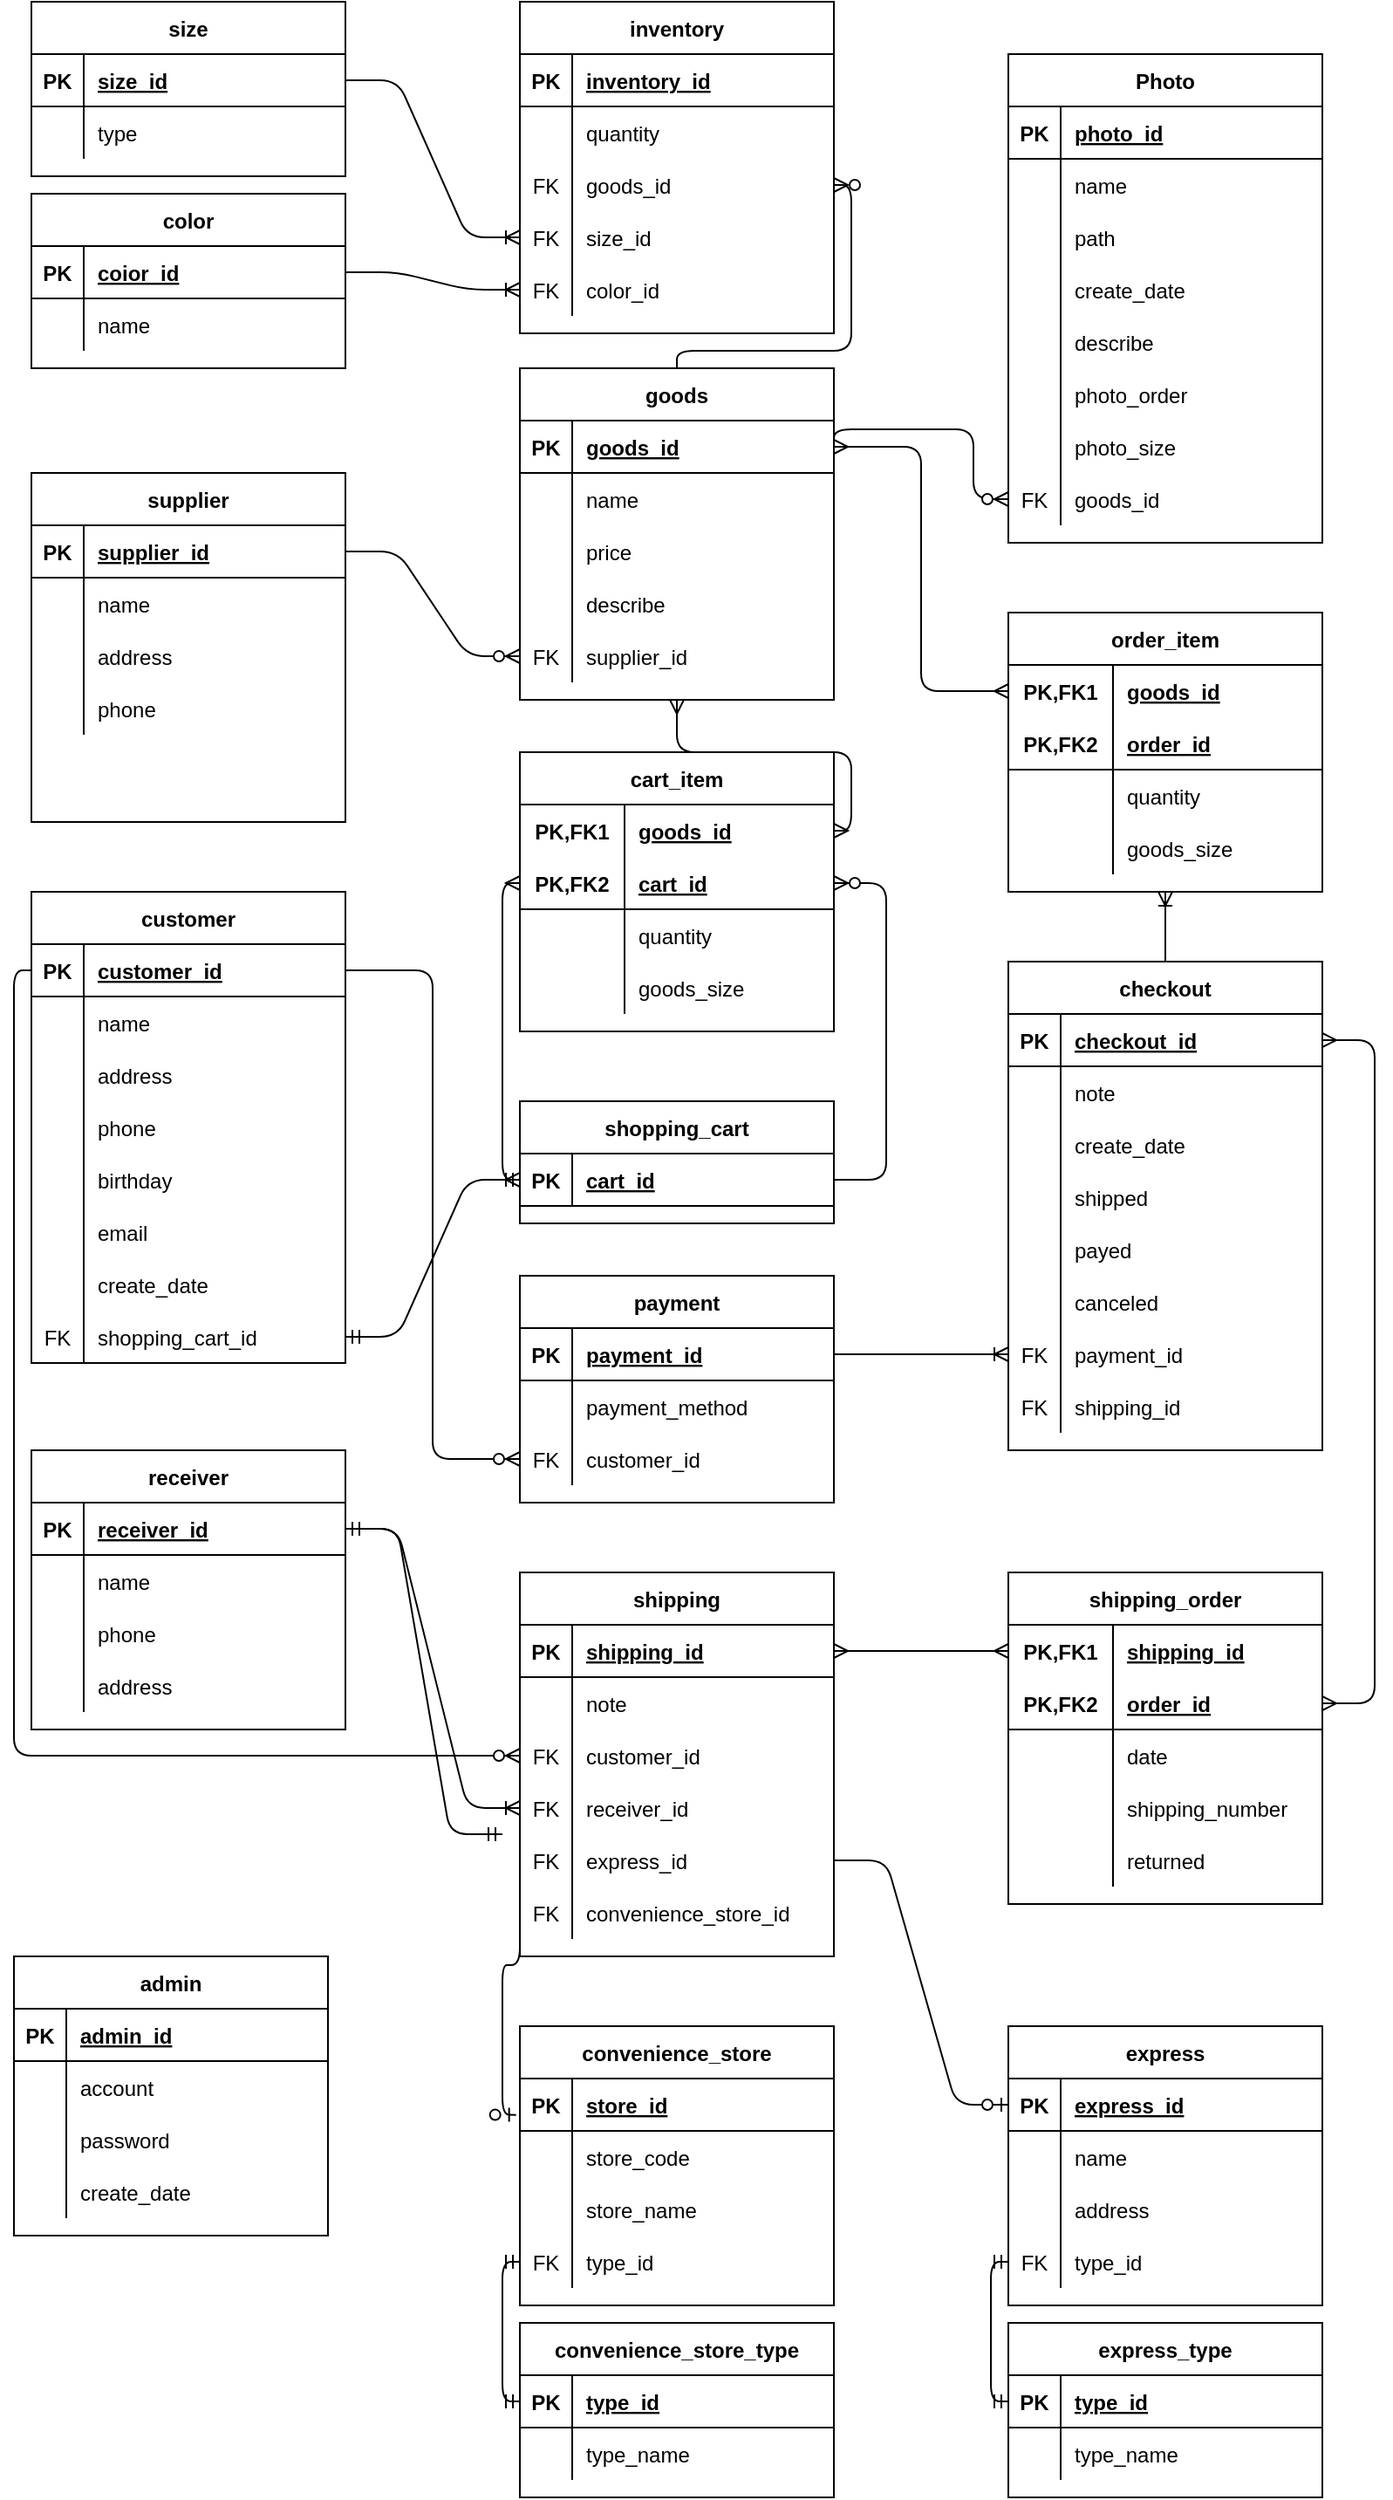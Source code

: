 <mxfile version="13.10.9" type="github">
  <diagram id="23g7w65ID6y2XJE2tCmG" name="Page-1">
    <mxGraphModel dx="1186" dy="1933" grid="1" gridSize="10" guides="1" tooltips="1" connect="1" arrows="1" fold="1" page="1" pageScale="1" pageWidth="827" pageHeight="1169" math="0" shadow="0">
      <root>
        <mxCell id="0" />
        <mxCell id="1" parent="0" />
        <mxCell id="morqwsItGRwK7Hv--RgN-1" value="customer" style="shape=table;startSize=30;container=1;collapsible=1;childLayout=tableLayout;fixedRows=1;rowLines=0;fontStyle=1;align=center;resizeLast=1;" parent="1" vertex="1">
          <mxGeometry x="400" y="410" width="180" height="270" as="geometry" />
        </mxCell>
        <mxCell id="morqwsItGRwK7Hv--RgN-2" value="" style="shape=partialRectangle;collapsible=0;dropTarget=0;pointerEvents=0;fillColor=none;top=0;left=0;bottom=1;right=0;points=[[0,0.5],[1,0.5]];portConstraint=eastwest;" parent="morqwsItGRwK7Hv--RgN-1" vertex="1">
          <mxGeometry y="30" width="180" height="30" as="geometry" />
        </mxCell>
        <mxCell id="morqwsItGRwK7Hv--RgN-3" value="PK" style="shape=partialRectangle;connectable=0;fillColor=none;top=0;left=0;bottom=0;right=0;fontStyle=1;overflow=hidden;" parent="morqwsItGRwK7Hv--RgN-2" vertex="1">
          <mxGeometry width="30" height="30" as="geometry" />
        </mxCell>
        <mxCell id="morqwsItGRwK7Hv--RgN-4" value="customer_id" style="shape=partialRectangle;connectable=0;fillColor=none;top=0;left=0;bottom=0;right=0;align=left;spacingLeft=6;fontStyle=5;overflow=hidden;" parent="morqwsItGRwK7Hv--RgN-2" vertex="1">
          <mxGeometry x="30" width="150" height="30" as="geometry" />
        </mxCell>
        <mxCell id="morqwsItGRwK7Hv--RgN-5" value="" style="shape=partialRectangle;collapsible=0;dropTarget=0;pointerEvents=0;fillColor=none;top=0;left=0;bottom=0;right=0;points=[[0,0.5],[1,0.5]];portConstraint=eastwest;" parent="morqwsItGRwK7Hv--RgN-1" vertex="1">
          <mxGeometry y="60" width="180" height="30" as="geometry" />
        </mxCell>
        <mxCell id="morqwsItGRwK7Hv--RgN-6" value="" style="shape=partialRectangle;connectable=0;fillColor=none;top=0;left=0;bottom=0;right=0;editable=1;overflow=hidden;" parent="morqwsItGRwK7Hv--RgN-5" vertex="1">
          <mxGeometry width="30" height="30" as="geometry" />
        </mxCell>
        <mxCell id="morqwsItGRwK7Hv--RgN-7" value="name" style="shape=partialRectangle;connectable=0;fillColor=none;top=0;left=0;bottom=0;right=0;align=left;spacingLeft=6;overflow=hidden;" parent="morqwsItGRwK7Hv--RgN-5" vertex="1">
          <mxGeometry x="30" width="150" height="30" as="geometry" />
        </mxCell>
        <mxCell id="morqwsItGRwK7Hv--RgN-8" value="" style="shape=partialRectangle;collapsible=0;dropTarget=0;pointerEvents=0;fillColor=none;top=0;left=0;bottom=0;right=0;points=[[0,0.5],[1,0.5]];portConstraint=eastwest;" parent="morqwsItGRwK7Hv--RgN-1" vertex="1">
          <mxGeometry y="90" width="180" height="30" as="geometry" />
        </mxCell>
        <mxCell id="morqwsItGRwK7Hv--RgN-9" value="" style="shape=partialRectangle;connectable=0;fillColor=none;top=0;left=0;bottom=0;right=0;editable=1;overflow=hidden;" parent="morqwsItGRwK7Hv--RgN-8" vertex="1">
          <mxGeometry width="30" height="30" as="geometry" />
        </mxCell>
        <mxCell id="morqwsItGRwK7Hv--RgN-10" value="address" style="shape=partialRectangle;connectable=0;fillColor=none;top=0;left=0;bottom=0;right=0;align=left;spacingLeft=6;overflow=hidden;" parent="morqwsItGRwK7Hv--RgN-8" vertex="1">
          <mxGeometry x="30" width="150" height="30" as="geometry" />
        </mxCell>
        <mxCell id="morqwsItGRwK7Hv--RgN-11" value="" style="shape=partialRectangle;collapsible=0;dropTarget=0;pointerEvents=0;fillColor=none;top=0;left=0;bottom=0;right=0;points=[[0,0.5],[1,0.5]];portConstraint=eastwest;" parent="morqwsItGRwK7Hv--RgN-1" vertex="1">
          <mxGeometry y="120" width="180" height="30" as="geometry" />
        </mxCell>
        <mxCell id="morqwsItGRwK7Hv--RgN-12" value="" style="shape=partialRectangle;connectable=0;fillColor=none;top=0;left=0;bottom=0;right=0;editable=1;overflow=hidden;" parent="morqwsItGRwK7Hv--RgN-11" vertex="1">
          <mxGeometry width="30" height="30" as="geometry" />
        </mxCell>
        <mxCell id="morqwsItGRwK7Hv--RgN-13" value="phone" style="shape=partialRectangle;connectable=0;fillColor=none;top=0;left=0;bottom=0;right=0;align=left;spacingLeft=6;overflow=hidden;" parent="morqwsItGRwK7Hv--RgN-11" vertex="1">
          <mxGeometry x="30" width="150" height="30" as="geometry" />
        </mxCell>
        <mxCell id="morqwsItGRwK7Hv--RgN-15" value="" style="shape=partialRectangle;collapsible=0;dropTarget=0;pointerEvents=0;fillColor=none;top=0;left=0;bottom=0;right=0;points=[[0,0.5],[1,0.5]];portConstraint=eastwest;" parent="morqwsItGRwK7Hv--RgN-1" vertex="1">
          <mxGeometry y="150" width="180" height="30" as="geometry" />
        </mxCell>
        <mxCell id="morqwsItGRwK7Hv--RgN-16" value="" style="shape=partialRectangle;connectable=0;fillColor=none;top=0;left=0;bottom=0;right=0;editable=1;overflow=hidden;" parent="morqwsItGRwK7Hv--RgN-15" vertex="1">
          <mxGeometry width="30" height="30" as="geometry" />
        </mxCell>
        <mxCell id="morqwsItGRwK7Hv--RgN-17" value="birthday" style="shape=partialRectangle;connectable=0;fillColor=none;top=0;left=0;bottom=0;right=0;align=left;spacingLeft=6;overflow=hidden;" parent="morqwsItGRwK7Hv--RgN-15" vertex="1">
          <mxGeometry x="30" width="150" height="30" as="geometry" />
        </mxCell>
        <mxCell id="morqwsItGRwK7Hv--RgN-44" value="" style="shape=partialRectangle;collapsible=0;dropTarget=0;pointerEvents=0;fillColor=none;top=0;left=0;bottom=0;right=0;points=[[0,0.5],[1,0.5]];portConstraint=eastwest;" parent="morqwsItGRwK7Hv--RgN-1" vertex="1">
          <mxGeometry y="180" width="180" height="30" as="geometry" />
        </mxCell>
        <mxCell id="morqwsItGRwK7Hv--RgN-45" value="" style="shape=partialRectangle;connectable=0;fillColor=none;top=0;left=0;bottom=0;right=0;editable=1;overflow=hidden;" parent="morqwsItGRwK7Hv--RgN-44" vertex="1">
          <mxGeometry width="30" height="30" as="geometry" />
        </mxCell>
        <mxCell id="morqwsItGRwK7Hv--RgN-46" value="email" style="shape=partialRectangle;connectable=0;fillColor=none;top=0;left=0;bottom=0;right=0;align=left;spacingLeft=6;overflow=hidden;" parent="morqwsItGRwK7Hv--RgN-44" vertex="1">
          <mxGeometry x="30" width="150" height="30" as="geometry" />
        </mxCell>
        <mxCell id="3ub1IACBx7OZ4HvjgSSi-74" value="" style="shape=partialRectangle;collapsible=0;dropTarget=0;pointerEvents=0;fillColor=none;top=0;left=0;bottom=0;right=0;points=[[0,0.5],[1,0.5]];portConstraint=eastwest;" parent="morqwsItGRwK7Hv--RgN-1" vertex="1">
          <mxGeometry y="210" width="180" height="30" as="geometry" />
        </mxCell>
        <mxCell id="3ub1IACBx7OZ4HvjgSSi-75" value="" style="shape=partialRectangle;connectable=0;fillColor=none;top=0;left=0;bottom=0;right=0;editable=1;overflow=hidden;" parent="3ub1IACBx7OZ4HvjgSSi-74" vertex="1">
          <mxGeometry width="30" height="30" as="geometry" />
        </mxCell>
        <mxCell id="3ub1IACBx7OZ4HvjgSSi-76" value="create_date" style="shape=partialRectangle;connectable=0;fillColor=none;top=0;left=0;bottom=0;right=0;align=left;spacingLeft=6;overflow=hidden;" parent="3ub1IACBx7OZ4HvjgSSi-74" vertex="1">
          <mxGeometry x="30" width="150" height="30" as="geometry" />
        </mxCell>
        <mxCell id="3ub1IACBx7OZ4HvjgSSi-69" value="" style="shape=partialRectangle;collapsible=0;dropTarget=0;pointerEvents=0;fillColor=none;top=0;left=0;bottom=0;right=0;points=[[0,0.5],[1,0.5]];portConstraint=eastwest;" parent="morqwsItGRwK7Hv--RgN-1" vertex="1">
          <mxGeometry y="240" width="180" height="30" as="geometry" />
        </mxCell>
        <mxCell id="3ub1IACBx7OZ4HvjgSSi-70" value="FK" style="shape=partialRectangle;connectable=0;fillColor=none;top=0;left=0;bottom=0;right=0;fontStyle=0;overflow=hidden;" parent="3ub1IACBx7OZ4HvjgSSi-69" vertex="1">
          <mxGeometry width="30" height="30" as="geometry" />
        </mxCell>
        <mxCell id="3ub1IACBx7OZ4HvjgSSi-71" value="shopping_cart_id" style="shape=partialRectangle;connectable=0;fillColor=none;top=0;left=0;bottom=0;right=0;align=left;spacingLeft=6;fontStyle=0;overflow=hidden;" parent="3ub1IACBx7OZ4HvjgSSi-69" vertex="1">
          <mxGeometry x="30" width="150" height="30" as="geometry" />
        </mxCell>
        <mxCell id="morqwsItGRwK7Hv--RgN-64" value="payment" style="shape=table;startSize=30;container=1;collapsible=1;childLayout=tableLayout;fixedRows=1;rowLines=0;fontStyle=1;align=center;resizeLast=1;" parent="1" vertex="1">
          <mxGeometry x="680" y="630" width="180" height="130" as="geometry" />
        </mxCell>
        <mxCell id="morqwsItGRwK7Hv--RgN-65" value="" style="shape=partialRectangle;collapsible=0;dropTarget=0;pointerEvents=0;fillColor=none;top=0;left=0;bottom=1;right=0;points=[[0,0.5],[1,0.5]];portConstraint=eastwest;" parent="morqwsItGRwK7Hv--RgN-64" vertex="1">
          <mxGeometry y="30" width="180" height="30" as="geometry" />
        </mxCell>
        <mxCell id="morqwsItGRwK7Hv--RgN-66" value="PK" style="shape=partialRectangle;connectable=0;fillColor=none;top=0;left=0;bottom=0;right=0;fontStyle=1;overflow=hidden;" parent="morqwsItGRwK7Hv--RgN-65" vertex="1">
          <mxGeometry width="30" height="30" as="geometry" />
        </mxCell>
        <mxCell id="morqwsItGRwK7Hv--RgN-67" value="payment_id" style="shape=partialRectangle;connectable=0;fillColor=none;top=0;left=0;bottom=0;right=0;align=left;spacingLeft=6;fontStyle=5;overflow=hidden;" parent="morqwsItGRwK7Hv--RgN-65" vertex="1">
          <mxGeometry x="30" width="150" height="30" as="geometry" />
        </mxCell>
        <mxCell id="morqwsItGRwK7Hv--RgN-68" value="" style="shape=partialRectangle;collapsible=0;dropTarget=0;pointerEvents=0;fillColor=none;top=0;left=0;bottom=0;right=0;points=[[0,0.5],[1,0.5]];portConstraint=eastwest;" parent="morqwsItGRwK7Hv--RgN-64" vertex="1">
          <mxGeometry y="60" width="180" height="30" as="geometry" />
        </mxCell>
        <mxCell id="morqwsItGRwK7Hv--RgN-69" value="" style="shape=partialRectangle;connectable=0;fillColor=none;top=0;left=0;bottom=0;right=0;editable=1;overflow=hidden;" parent="morqwsItGRwK7Hv--RgN-68" vertex="1">
          <mxGeometry width="30" height="30" as="geometry" />
        </mxCell>
        <mxCell id="morqwsItGRwK7Hv--RgN-70" value="payment_method" style="shape=partialRectangle;connectable=0;fillColor=none;top=0;left=0;bottom=0;right=0;align=left;spacingLeft=6;overflow=hidden;" parent="morqwsItGRwK7Hv--RgN-68" vertex="1">
          <mxGeometry x="30" width="150" height="30" as="geometry" />
        </mxCell>
        <mxCell id="morqwsItGRwK7Hv--RgN-325" value="" style="shape=partialRectangle;collapsible=0;dropTarget=0;pointerEvents=0;fillColor=none;top=0;left=0;bottom=0;right=0;points=[[0,0.5],[1,0.5]];portConstraint=eastwest;" parent="morqwsItGRwK7Hv--RgN-64" vertex="1">
          <mxGeometry y="90" width="180" height="30" as="geometry" />
        </mxCell>
        <mxCell id="morqwsItGRwK7Hv--RgN-326" value="FK" style="shape=partialRectangle;connectable=0;fillColor=none;top=0;left=0;bottom=0;right=0;fontStyle=0;overflow=hidden;" parent="morqwsItGRwK7Hv--RgN-325" vertex="1">
          <mxGeometry width="30" height="30" as="geometry" />
        </mxCell>
        <mxCell id="morqwsItGRwK7Hv--RgN-327" value="customer_id" style="shape=partialRectangle;connectable=0;fillColor=none;top=0;left=0;bottom=0;right=0;align=left;spacingLeft=6;fontStyle=0;overflow=hidden;" parent="morqwsItGRwK7Hv--RgN-325" vertex="1">
          <mxGeometry x="30" width="150" height="30" as="geometry" />
        </mxCell>
        <mxCell id="morqwsItGRwK7Hv--RgN-77" value="supplier" style="shape=table;startSize=30;container=1;collapsible=1;childLayout=tableLayout;fixedRows=1;rowLines=0;fontStyle=1;align=center;resizeLast=1;" parent="1" vertex="1">
          <mxGeometry x="400" y="170" width="180" height="200" as="geometry" />
        </mxCell>
        <mxCell id="morqwsItGRwK7Hv--RgN-78" value="" style="shape=partialRectangle;collapsible=0;dropTarget=0;pointerEvents=0;fillColor=none;top=0;left=0;bottom=1;right=0;points=[[0,0.5],[1,0.5]];portConstraint=eastwest;" parent="morqwsItGRwK7Hv--RgN-77" vertex="1">
          <mxGeometry y="30" width="180" height="30" as="geometry" />
        </mxCell>
        <mxCell id="morqwsItGRwK7Hv--RgN-79" value="PK" style="shape=partialRectangle;connectable=0;fillColor=none;top=0;left=0;bottom=0;right=0;fontStyle=1;overflow=hidden;" parent="morqwsItGRwK7Hv--RgN-78" vertex="1">
          <mxGeometry width="30" height="30" as="geometry" />
        </mxCell>
        <mxCell id="morqwsItGRwK7Hv--RgN-80" value="supplier_id" style="shape=partialRectangle;connectable=0;fillColor=none;top=0;left=0;bottom=0;right=0;align=left;spacingLeft=6;fontStyle=5;overflow=hidden;" parent="morqwsItGRwK7Hv--RgN-78" vertex="1">
          <mxGeometry x="30" width="150" height="30" as="geometry" />
        </mxCell>
        <mxCell id="morqwsItGRwK7Hv--RgN-81" value="" style="shape=partialRectangle;collapsible=0;dropTarget=0;pointerEvents=0;fillColor=none;top=0;left=0;bottom=0;right=0;points=[[0,0.5],[1,0.5]];portConstraint=eastwest;" parent="morqwsItGRwK7Hv--RgN-77" vertex="1">
          <mxGeometry y="60" width="180" height="30" as="geometry" />
        </mxCell>
        <mxCell id="morqwsItGRwK7Hv--RgN-82" value="" style="shape=partialRectangle;connectable=0;fillColor=none;top=0;left=0;bottom=0;right=0;editable=1;overflow=hidden;" parent="morqwsItGRwK7Hv--RgN-81" vertex="1">
          <mxGeometry width="30" height="30" as="geometry" />
        </mxCell>
        <mxCell id="morqwsItGRwK7Hv--RgN-83" value="name" style="shape=partialRectangle;connectable=0;fillColor=none;top=0;left=0;bottom=0;right=0;align=left;spacingLeft=6;overflow=hidden;" parent="morqwsItGRwK7Hv--RgN-81" vertex="1">
          <mxGeometry x="30" width="150" height="30" as="geometry" />
        </mxCell>
        <mxCell id="morqwsItGRwK7Hv--RgN-84" value="" style="shape=partialRectangle;collapsible=0;dropTarget=0;pointerEvents=0;fillColor=none;top=0;left=0;bottom=0;right=0;points=[[0,0.5],[1,0.5]];portConstraint=eastwest;" parent="morqwsItGRwK7Hv--RgN-77" vertex="1">
          <mxGeometry y="90" width="180" height="30" as="geometry" />
        </mxCell>
        <mxCell id="morqwsItGRwK7Hv--RgN-85" value="" style="shape=partialRectangle;connectable=0;fillColor=none;top=0;left=0;bottom=0;right=0;editable=1;overflow=hidden;" parent="morqwsItGRwK7Hv--RgN-84" vertex="1">
          <mxGeometry width="30" height="30" as="geometry" />
        </mxCell>
        <mxCell id="morqwsItGRwK7Hv--RgN-86" value="address" style="shape=partialRectangle;connectable=0;fillColor=none;top=0;left=0;bottom=0;right=0;align=left;spacingLeft=6;overflow=hidden;" parent="morqwsItGRwK7Hv--RgN-84" vertex="1">
          <mxGeometry x="30" width="150" height="30" as="geometry" />
        </mxCell>
        <mxCell id="morqwsItGRwK7Hv--RgN-87" value="" style="shape=partialRectangle;collapsible=0;dropTarget=0;pointerEvents=0;fillColor=none;top=0;left=0;bottom=0;right=0;points=[[0,0.5],[1,0.5]];portConstraint=eastwest;" parent="morqwsItGRwK7Hv--RgN-77" vertex="1">
          <mxGeometry y="120" width="180" height="30" as="geometry" />
        </mxCell>
        <mxCell id="morqwsItGRwK7Hv--RgN-88" value="" style="shape=partialRectangle;connectable=0;fillColor=none;top=0;left=0;bottom=0;right=0;editable=1;overflow=hidden;" parent="morqwsItGRwK7Hv--RgN-87" vertex="1">
          <mxGeometry width="30" height="30" as="geometry" />
        </mxCell>
        <mxCell id="morqwsItGRwK7Hv--RgN-89" value="phone" style="shape=partialRectangle;connectable=0;fillColor=none;top=0;left=0;bottom=0;right=0;align=left;spacingLeft=6;overflow=hidden;" parent="morqwsItGRwK7Hv--RgN-87" vertex="1">
          <mxGeometry x="30" width="150" height="30" as="geometry" />
        </mxCell>
        <mxCell id="morqwsItGRwK7Hv--RgN-94" value="goods" style="shape=table;startSize=30;container=1;collapsible=1;childLayout=tableLayout;fixedRows=1;rowLines=0;fontStyle=1;align=center;resizeLast=1;" parent="1" vertex="1">
          <mxGeometry x="680" y="110" width="180" height="190" as="geometry" />
        </mxCell>
        <mxCell id="morqwsItGRwK7Hv--RgN-95" value="" style="shape=partialRectangle;collapsible=0;dropTarget=0;pointerEvents=0;fillColor=none;top=0;left=0;bottom=1;right=0;points=[[0,0.5],[1,0.5]];portConstraint=eastwest;" parent="morqwsItGRwK7Hv--RgN-94" vertex="1">
          <mxGeometry y="30" width="180" height="30" as="geometry" />
        </mxCell>
        <mxCell id="morqwsItGRwK7Hv--RgN-96" value="PK" style="shape=partialRectangle;connectable=0;fillColor=none;top=0;left=0;bottom=0;right=0;fontStyle=1;overflow=hidden;" parent="morqwsItGRwK7Hv--RgN-95" vertex="1">
          <mxGeometry width="30" height="30" as="geometry" />
        </mxCell>
        <mxCell id="morqwsItGRwK7Hv--RgN-97" value="goods_id" style="shape=partialRectangle;connectable=0;fillColor=none;top=0;left=0;bottom=0;right=0;align=left;spacingLeft=6;fontStyle=5;overflow=hidden;" parent="morqwsItGRwK7Hv--RgN-95" vertex="1">
          <mxGeometry x="30" width="150" height="30" as="geometry" />
        </mxCell>
        <mxCell id="morqwsItGRwK7Hv--RgN-98" value="" style="shape=partialRectangle;collapsible=0;dropTarget=0;pointerEvents=0;fillColor=none;top=0;left=0;bottom=0;right=0;points=[[0,0.5],[1,0.5]];portConstraint=eastwest;" parent="morqwsItGRwK7Hv--RgN-94" vertex="1">
          <mxGeometry y="60" width="180" height="30" as="geometry" />
        </mxCell>
        <mxCell id="morqwsItGRwK7Hv--RgN-99" value="" style="shape=partialRectangle;connectable=0;fillColor=none;top=0;left=0;bottom=0;right=0;editable=1;overflow=hidden;" parent="morqwsItGRwK7Hv--RgN-98" vertex="1">
          <mxGeometry width="30" height="30" as="geometry" />
        </mxCell>
        <mxCell id="morqwsItGRwK7Hv--RgN-100" value="name" style="shape=partialRectangle;connectable=0;fillColor=none;top=0;left=0;bottom=0;right=0;align=left;spacingLeft=6;overflow=hidden;" parent="morqwsItGRwK7Hv--RgN-98" vertex="1">
          <mxGeometry x="30" width="150" height="30" as="geometry" />
        </mxCell>
        <mxCell id="morqwsItGRwK7Hv--RgN-101" value="" style="shape=partialRectangle;collapsible=0;dropTarget=0;pointerEvents=0;fillColor=none;top=0;left=0;bottom=0;right=0;points=[[0,0.5],[1,0.5]];portConstraint=eastwest;" parent="morqwsItGRwK7Hv--RgN-94" vertex="1">
          <mxGeometry y="90" width="180" height="30" as="geometry" />
        </mxCell>
        <mxCell id="morqwsItGRwK7Hv--RgN-102" value="" style="shape=partialRectangle;connectable=0;fillColor=none;top=0;left=0;bottom=0;right=0;editable=1;overflow=hidden;" parent="morqwsItGRwK7Hv--RgN-101" vertex="1">
          <mxGeometry width="30" height="30" as="geometry" />
        </mxCell>
        <mxCell id="morqwsItGRwK7Hv--RgN-103" value="price" style="shape=partialRectangle;connectable=0;fillColor=none;top=0;left=0;bottom=0;right=0;align=left;spacingLeft=6;overflow=hidden;" parent="morqwsItGRwK7Hv--RgN-101" vertex="1">
          <mxGeometry x="30" width="150" height="30" as="geometry" />
        </mxCell>
        <mxCell id="q2iqKDiRmw8KxtXdzigN-22" value="" style="shape=partialRectangle;collapsible=0;dropTarget=0;pointerEvents=0;fillColor=none;top=0;left=0;bottom=0;right=0;points=[[0,0.5],[1,0.5]];portConstraint=eastwest;" parent="morqwsItGRwK7Hv--RgN-94" vertex="1">
          <mxGeometry y="120" width="180" height="30" as="geometry" />
        </mxCell>
        <mxCell id="q2iqKDiRmw8KxtXdzigN-23" value="" style="shape=partialRectangle;connectable=0;fillColor=none;top=0;left=0;bottom=0;right=0;editable=1;overflow=hidden;" parent="q2iqKDiRmw8KxtXdzigN-22" vertex="1">
          <mxGeometry width="30" height="30" as="geometry" />
        </mxCell>
        <mxCell id="q2iqKDiRmw8KxtXdzigN-24" value="describe" style="shape=partialRectangle;connectable=0;fillColor=none;top=0;left=0;bottom=0;right=0;align=left;spacingLeft=6;overflow=hidden;" parent="q2iqKDiRmw8KxtXdzigN-22" vertex="1">
          <mxGeometry x="30" width="150" height="30" as="geometry" />
        </mxCell>
        <mxCell id="morqwsItGRwK7Hv--RgN-216" value="" style="shape=partialRectangle;collapsible=0;dropTarget=0;pointerEvents=0;fillColor=none;top=0;left=0;bottom=0;right=0;points=[[0,0.5],[1,0.5]];portConstraint=eastwest;" parent="morqwsItGRwK7Hv--RgN-94" vertex="1">
          <mxGeometry y="150" width="180" height="30" as="geometry" />
        </mxCell>
        <mxCell id="morqwsItGRwK7Hv--RgN-217" value="FK" style="shape=partialRectangle;connectable=0;fillColor=none;top=0;left=0;bottom=0;right=0;fontStyle=0;overflow=hidden;" parent="morqwsItGRwK7Hv--RgN-216" vertex="1">
          <mxGeometry width="30" height="30" as="geometry" />
        </mxCell>
        <mxCell id="morqwsItGRwK7Hv--RgN-218" value="supplier_id" style="shape=partialRectangle;connectable=0;fillColor=none;top=0;left=0;bottom=0;right=0;align=left;spacingLeft=6;fontStyle=0;overflow=hidden;" parent="morqwsItGRwK7Hv--RgN-216" vertex="1">
          <mxGeometry x="30" width="150" height="30" as="geometry" />
        </mxCell>
        <mxCell id="morqwsItGRwK7Hv--RgN-107" value="color" style="shape=table;startSize=30;container=1;collapsible=1;childLayout=tableLayout;fixedRows=1;rowLines=0;fontStyle=1;align=center;resizeLast=1;" parent="1" vertex="1">
          <mxGeometry x="400" y="10" width="180" height="100" as="geometry" />
        </mxCell>
        <mxCell id="morqwsItGRwK7Hv--RgN-108" value="" style="shape=partialRectangle;collapsible=0;dropTarget=0;pointerEvents=0;fillColor=none;top=0;left=0;bottom=1;right=0;points=[[0,0.5],[1,0.5]];portConstraint=eastwest;" parent="morqwsItGRwK7Hv--RgN-107" vertex="1">
          <mxGeometry y="30" width="180" height="30" as="geometry" />
        </mxCell>
        <mxCell id="morqwsItGRwK7Hv--RgN-109" value="PK" style="shape=partialRectangle;connectable=0;fillColor=none;top=0;left=0;bottom=0;right=0;fontStyle=1;overflow=hidden;" parent="morqwsItGRwK7Hv--RgN-108" vertex="1">
          <mxGeometry width="30" height="30" as="geometry" />
        </mxCell>
        <mxCell id="morqwsItGRwK7Hv--RgN-110" value="coior_id" style="shape=partialRectangle;connectable=0;fillColor=none;top=0;left=0;bottom=0;right=0;align=left;spacingLeft=6;fontStyle=5;overflow=hidden;" parent="morqwsItGRwK7Hv--RgN-108" vertex="1">
          <mxGeometry x="30" width="150" height="30" as="geometry" />
        </mxCell>
        <mxCell id="morqwsItGRwK7Hv--RgN-111" value="" style="shape=partialRectangle;collapsible=0;dropTarget=0;pointerEvents=0;fillColor=none;top=0;left=0;bottom=0;right=0;points=[[0,0.5],[1,0.5]];portConstraint=eastwest;" parent="morqwsItGRwK7Hv--RgN-107" vertex="1">
          <mxGeometry y="60" width="180" height="30" as="geometry" />
        </mxCell>
        <mxCell id="morqwsItGRwK7Hv--RgN-112" value="" style="shape=partialRectangle;connectable=0;fillColor=none;top=0;left=0;bottom=0;right=0;editable=1;overflow=hidden;" parent="morqwsItGRwK7Hv--RgN-111" vertex="1">
          <mxGeometry width="30" height="30" as="geometry" />
        </mxCell>
        <mxCell id="morqwsItGRwK7Hv--RgN-113" value="name" style="shape=partialRectangle;connectable=0;fillColor=none;top=0;left=0;bottom=0;right=0;align=left;spacingLeft=6;overflow=hidden;" parent="morqwsItGRwK7Hv--RgN-111" vertex="1">
          <mxGeometry x="30" width="150" height="30" as="geometry" />
        </mxCell>
        <mxCell id="morqwsItGRwK7Hv--RgN-120" value="shopping_cart" style="shape=table;startSize=30;container=1;collapsible=1;childLayout=tableLayout;fixedRows=1;rowLines=0;fontStyle=1;align=center;resizeLast=1;" parent="1" vertex="1">
          <mxGeometry x="680" y="530" width="180" height="70" as="geometry" />
        </mxCell>
        <mxCell id="morqwsItGRwK7Hv--RgN-121" value="" style="shape=partialRectangle;collapsible=0;dropTarget=0;pointerEvents=0;fillColor=none;top=0;left=0;bottom=1;right=0;points=[[0,0.5],[1,0.5]];portConstraint=eastwest;" parent="morqwsItGRwK7Hv--RgN-120" vertex="1">
          <mxGeometry y="30" width="180" height="30" as="geometry" />
        </mxCell>
        <mxCell id="morqwsItGRwK7Hv--RgN-122" value="PK" style="shape=partialRectangle;connectable=0;fillColor=none;top=0;left=0;bottom=0;right=0;fontStyle=1;overflow=hidden;" parent="morqwsItGRwK7Hv--RgN-121" vertex="1">
          <mxGeometry width="30" height="30" as="geometry" />
        </mxCell>
        <mxCell id="morqwsItGRwK7Hv--RgN-123" value="cart_id" style="shape=partialRectangle;connectable=0;fillColor=none;top=0;left=0;bottom=0;right=0;align=left;spacingLeft=6;fontStyle=5;overflow=hidden;" parent="morqwsItGRwK7Hv--RgN-121" vertex="1">
          <mxGeometry x="30" width="150" height="30" as="geometry" />
        </mxCell>
        <mxCell id="morqwsItGRwK7Hv--RgN-133" value="checkout" style="shape=table;startSize=30;container=1;collapsible=1;childLayout=tableLayout;fixedRows=1;rowLines=0;fontStyle=1;align=center;resizeLast=1;" parent="1" vertex="1">
          <mxGeometry x="960" y="450" width="180" height="280" as="geometry" />
        </mxCell>
        <mxCell id="morqwsItGRwK7Hv--RgN-134" value="" style="shape=partialRectangle;collapsible=0;dropTarget=0;pointerEvents=0;fillColor=none;top=0;left=0;bottom=1;right=0;points=[[0,0.5],[1,0.5]];portConstraint=eastwest;" parent="morqwsItGRwK7Hv--RgN-133" vertex="1">
          <mxGeometry y="30" width="180" height="30" as="geometry" />
        </mxCell>
        <mxCell id="morqwsItGRwK7Hv--RgN-135" value="PK" style="shape=partialRectangle;connectable=0;fillColor=none;top=0;left=0;bottom=0;right=0;fontStyle=1;overflow=hidden;" parent="morqwsItGRwK7Hv--RgN-134" vertex="1">
          <mxGeometry width="30" height="30" as="geometry" />
        </mxCell>
        <mxCell id="morqwsItGRwK7Hv--RgN-136" value="checkout_id" style="shape=partialRectangle;connectable=0;fillColor=none;top=0;left=0;bottom=0;right=0;align=left;spacingLeft=6;fontStyle=5;overflow=hidden;" parent="morqwsItGRwK7Hv--RgN-134" vertex="1">
          <mxGeometry x="30" width="150" height="30" as="geometry" />
        </mxCell>
        <mxCell id="3ub1IACBx7OZ4HvjgSSi-48" value="" style="shape=partialRectangle;collapsible=0;dropTarget=0;pointerEvents=0;fillColor=none;top=0;left=0;bottom=0;right=0;points=[[0,0.5],[1,0.5]];portConstraint=eastwest;" parent="morqwsItGRwK7Hv--RgN-133" vertex="1">
          <mxGeometry y="60" width="180" height="30" as="geometry" />
        </mxCell>
        <mxCell id="3ub1IACBx7OZ4HvjgSSi-49" value="" style="shape=partialRectangle;connectable=0;fillColor=none;top=0;left=0;bottom=0;right=0;editable=1;overflow=hidden;" parent="3ub1IACBx7OZ4HvjgSSi-48" vertex="1">
          <mxGeometry width="30" height="30" as="geometry" />
        </mxCell>
        <mxCell id="3ub1IACBx7OZ4HvjgSSi-50" value="note" style="shape=partialRectangle;connectable=0;fillColor=none;top=0;left=0;bottom=0;right=0;align=left;spacingLeft=6;overflow=hidden;" parent="3ub1IACBx7OZ4HvjgSSi-48" vertex="1">
          <mxGeometry x="30" width="150" height="30" as="geometry" />
        </mxCell>
        <mxCell id="3ub1IACBx7OZ4HvjgSSi-51" value="" style="shape=partialRectangle;collapsible=0;dropTarget=0;pointerEvents=0;fillColor=none;top=0;left=0;bottom=0;right=0;points=[[0,0.5],[1,0.5]];portConstraint=eastwest;" parent="morqwsItGRwK7Hv--RgN-133" vertex="1">
          <mxGeometry y="90" width="180" height="30" as="geometry" />
        </mxCell>
        <mxCell id="3ub1IACBx7OZ4HvjgSSi-52" value="" style="shape=partialRectangle;connectable=0;fillColor=none;top=0;left=0;bottom=0;right=0;editable=1;overflow=hidden;" parent="3ub1IACBx7OZ4HvjgSSi-51" vertex="1">
          <mxGeometry width="30" height="30" as="geometry" />
        </mxCell>
        <mxCell id="3ub1IACBx7OZ4HvjgSSi-53" value="create_date" style="shape=partialRectangle;connectable=0;fillColor=none;top=0;left=0;bottom=0;right=0;align=left;spacingLeft=6;overflow=hidden;" parent="3ub1IACBx7OZ4HvjgSSi-51" vertex="1">
          <mxGeometry x="30" width="150" height="30" as="geometry" />
        </mxCell>
        <mxCell id="3ub1IACBx7OZ4HvjgSSi-55" value="" style="shape=partialRectangle;collapsible=0;dropTarget=0;pointerEvents=0;fillColor=none;top=0;left=0;bottom=0;right=0;points=[[0,0.5],[1,0.5]];portConstraint=eastwest;" parent="morqwsItGRwK7Hv--RgN-133" vertex="1">
          <mxGeometry y="120" width="180" height="30" as="geometry" />
        </mxCell>
        <mxCell id="3ub1IACBx7OZ4HvjgSSi-56" value="" style="shape=partialRectangle;connectable=0;fillColor=none;top=0;left=0;bottom=0;right=0;editable=1;overflow=hidden;" parent="3ub1IACBx7OZ4HvjgSSi-55" vertex="1">
          <mxGeometry width="30" height="30" as="geometry" />
        </mxCell>
        <mxCell id="3ub1IACBx7OZ4HvjgSSi-57" value="shipped" style="shape=partialRectangle;connectable=0;fillColor=none;top=0;left=0;bottom=0;right=0;align=left;spacingLeft=6;overflow=hidden;" parent="3ub1IACBx7OZ4HvjgSSi-55" vertex="1">
          <mxGeometry x="30" width="150" height="30" as="geometry" />
        </mxCell>
        <mxCell id="3ub1IACBx7OZ4HvjgSSi-58" value="" style="shape=partialRectangle;collapsible=0;dropTarget=0;pointerEvents=0;fillColor=none;top=0;left=0;bottom=0;right=0;points=[[0,0.5],[1,0.5]];portConstraint=eastwest;" parent="morqwsItGRwK7Hv--RgN-133" vertex="1">
          <mxGeometry y="150" width="180" height="30" as="geometry" />
        </mxCell>
        <mxCell id="3ub1IACBx7OZ4HvjgSSi-59" value="" style="shape=partialRectangle;connectable=0;fillColor=none;top=0;left=0;bottom=0;right=0;editable=1;overflow=hidden;" parent="3ub1IACBx7OZ4HvjgSSi-58" vertex="1">
          <mxGeometry width="30" height="30" as="geometry" />
        </mxCell>
        <mxCell id="3ub1IACBx7OZ4HvjgSSi-60" value="payed" style="shape=partialRectangle;connectable=0;fillColor=none;top=0;left=0;bottom=0;right=0;align=left;spacingLeft=6;overflow=hidden;" parent="3ub1IACBx7OZ4HvjgSSi-58" vertex="1">
          <mxGeometry x="30" width="150" height="30" as="geometry" />
        </mxCell>
        <mxCell id="3ub1IACBx7OZ4HvjgSSi-65" value="" style="shape=partialRectangle;collapsible=0;dropTarget=0;pointerEvents=0;fillColor=none;top=0;left=0;bottom=0;right=0;points=[[0,0.5],[1,0.5]];portConstraint=eastwest;" parent="morqwsItGRwK7Hv--RgN-133" vertex="1">
          <mxGeometry y="180" width="180" height="30" as="geometry" />
        </mxCell>
        <mxCell id="3ub1IACBx7OZ4HvjgSSi-66" value="" style="shape=partialRectangle;connectable=0;fillColor=none;top=0;left=0;bottom=0;right=0;editable=1;overflow=hidden;" parent="3ub1IACBx7OZ4HvjgSSi-65" vertex="1">
          <mxGeometry width="30" height="30" as="geometry" />
        </mxCell>
        <mxCell id="3ub1IACBx7OZ4HvjgSSi-67" value="canceled" style="shape=partialRectangle;connectable=0;fillColor=none;top=0;left=0;bottom=0;right=0;align=left;spacingLeft=6;overflow=hidden;" parent="3ub1IACBx7OZ4HvjgSSi-65" vertex="1">
          <mxGeometry x="30" width="150" height="30" as="geometry" />
        </mxCell>
        <mxCell id="3ub1IACBx7OZ4HvjgSSi-78" value="" style="shape=partialRectangle;collapsible=0;dropTarget=0;pointerEvents=0;fillColor=none;top=0;left=0;bottom=0;right=0;points=[[0,0.5],[1,0.5]];portConstraint=eastwest;" parent="morqwsItGRwK7Hv--RgN-133" vertex="1">
          <mxGeometry y="210" width="180" height="30" as="geometry" />
        </mxCell>
        <mxCell id="3ub1IACBx7OZ4HvjgSSi-79" value="FK" style="shape=partialRectangle;connectable=0;fillColor=none;top=0;left=0;bottom=0;right=0;fontStyle=0;overflow=hidden;" parent="3ub1IACBx7OZ4HvjgSSi-78" vertex="1">
          <mxGeometry width="30" height="30" as="geometry" />
        </mxCell>
        <mxCell id="3ub1IACBx7OZ4HvjgSSi-80" value="payment_id" style="shape=partialRectangle;connectable=0;fillColor=none;top=0;left=0;bottom=0;right=0;align=left;spacingLeft=6;fontStyle=0;overflow=hidden;" parent="3ub1IACBx7OZ4HvjgSSi-78" vertex="1">
          <mxGeometry x="30" width="150" height="30" as="geometry" />
        </mxCell>
        <mxCell id="3ub1IACBx7OZ4HvjgSSi-83" value="" style="shape=partialRectangle;collapsible=0;dropTarget=0;pointerEvents=0;fillColor=none;top=0;left=0;bottom=0;right=0;points=[[0,0.5],[1,0.5]];portConstraint=eastwest;" parent="morqwsItGRwK7Hv--RgN-133" vertex="1">
          <mxGeometry y="240" width="180" height="30" as="geometry" />
        </mxCell>
        <mxCell id="3ub1IACBx7OZ4HvjgSSi-84" value="FK" style="shape=partialRectangle;connectable=0;fillColor=none;top=0;left=0;bottom=0;right=0;fontStyle=0;overflow=hidden;" parent="3ub1IACBx7OZ4HvjgSSi-83" vertex="1">
          <mxGeometry width="30" height="30" as="geometry" />
        </mxCell>
        <mxCell id="3ub1IACBx7OZ4HvjgSSi-85" value="shipping_id" style="shape=partialRectangle;connectable=0;fillColor=none;top=0;left=0;bottom=0;right=0;align=left;spacingLeft=6;fontStyle=0;overflow=hidden;" parent="3ub1IACBx7OZ4HvjgSSi-83" vertex="1">
          <mxGeometry x="30" width="150" height="30" as="geometry" />
        </mxCell>
        <mxCell id="morqwsItGRwK7Hv--RgN-200" value="cart_item" style="shape=table;startSize=30;container=1;collapsible=1;childLayout=tableLayout;fixedRows=1;rowLines=0;fontStyle=1;align=center;resizeLast=1;" parent="1" vertex="1">
          <mxGeometry x="680" y="330" width="180" height="160" as="geometry" />
        </mxCell>
        <mxCell id="morqwsItGRwK7Hv--RgN-201" value="" style="shape=partialRectangle;collapsible=0;dropTarget=0;pointerEvents=0;fillColor=none;top=0;left=0;bottom=0;right=0;points=[[0,0.5],[1,0.5]];portConstraint=eastwest;" parent="morqwsItGRwK7Hv--RgN-200" vertex="1">
          <mxGeometry y="30" width="180" height="30" as="geometry" />
        </mxCell>
        <mxCell id="morqwsItGRwK7Hv--RgN-202" value="PK,FK1" style="shape=partialRectangle;connectable=0;fillColor=none;top=0;left=0;bottom=0;right=0;fontStyle=1;overflow=hidden;" parent="morqwsItGRwK7Hv--RgN-201" vertex="1">
          <mxGeometry width="60" height="30" as="geometry" />
        </mxCell>
        <mxCell id="morqwsItGRwK7Hv--RgN-203" value="goods_id" style="shape=partialRectangle;connectable=0;fillColor=none;top=0;left=0;bottom=0;right=0;align=left;spacingLeft=6;fontStyle=5;overflow=hidden;" parent="morqwsItGRwK7Hv--RgN-201" vertex="1">
          <mxGeometry x="60" width="120" height="30" as="geometry" />
        </mxCell>
        <mxCell id="morqwsItGRwK7Hv--RgN-204" value="" style="shape=partialRectangle;collapsible=0;dropTarget=0;pointerEvents=0;fillColor=none;top=0;left=0;bottom=1;right=0;points=[[0,0.5],[1,0.5]];portConstraint=eastwest;" parent="morqwsItGRwK7Hv--RgN-200" vertex="1">
          <mxGeometry y="60" width="180" height="30" as="geometry" />
        </mxCell>
        <mxCell id="morqwsItGRwK7Hv--RgN-205" value="PK,FK2" style="shape=partialRectangle;connectable=0;fillColor=none;top=0;left=0;bottom=0;right=0;fontStyle=1;overflow=hidden;" parent="morqwsItGRwK7Hv--RgN-204" vertex="1">
          <mxGeometry width="60" height="30" as="geometry" />
        </mxCell>
        <mxCell id="morqwsItGRwK7Hv--RgN-206" value="cart_id" style="shape=partialRectangle;connectable=0;fillColor=none;top=0;left=0;bottom=0;right=0;align=left;spacingLeft=6;fontStyle=5;overflow=hidden;" parent="morqwsItGRwK7Hv--RgN-204" vertex="1">
          <mxGeometry x="60" width="120" height="30" as="geometry" />
        </mxCell>
        <mxCell id="morqwsItGRwK7Hv--RgN-207" value="" style="shape=partialRectangle;collapsible=0;dropTarget=0;pointerEvents=0;fillColor=none;top=0;left=0;bottom=0;right=0;points=[[0,0.5],[1,0.5]];portConstraint=eastwest;" parent="morqwsItGRwK7Hv--RgN-200" vertex="1">
          <mxGeometry y="90" width="180" height="30" as="geometry" />
        </mxCell>
        <mxCell id="morqwsItGRwK7Hv--RgN-208" value="" style="shape=partialRectangle;connectable=0;fillColor=none;top=0;left=0;bottom=0;right=0;editable=1;overflow=hidden;" parent="morqwsItGRwK7Hv--RgN-207" vertex="1">
          <mxGeometry width="60" height="30" as="geometry" />
        </mxCell>
        <mxCell id="morqwsItGRwK7Hv--RgN-209" value="quantity" style="shape=partialRectangle;connectable=0;fillColor=none;top=0;left=0;bottom=0;right=0;align=left;spacingLeft=6;overflow=hidden;" parent="morqwsItGRwK7Hv--RgN-207" vertex="1">
          <mxGeometry x="60" width="120" height="30" as="geometry" />
        </mxCell>
        <mxCell id="morqwsItGRwK7Hv--RgN-255" value="" style="shape=partialRectangle;collapsible=0;dropTarget=0;pointerEvents=0;fillColor=none;top=0;left=0;bottom=0;right=0;points=[[0,0.5],[1,0.5]];portConstraint=eastwest;dashed=1;" parent="morqwsItGRwK7Hv--RgN-200" vertex="1">
          <mxGeometry y="120" width="180" height="30" as="geometry" />
        </mxCell>
        <mxCell id="morqwsItGRwK7Hv--RgN-256" value="" style="shape=partialRectangle;connectable=0;fillColor=none;top=0;left=0;bottom=0;right=0;fontStyle=0;overflow=hidden;" parent="morqwsItGRwK7Hv--RgN-255" vertex="1">
          <mxGeometry width="60" height="30" as="geometry" />
        </mxCell>
        <mxCell id="morqwsItGRwK7Hv--RgN-257" value="goods_size" style="shape=partialRectangle;connectable=0;fillColor=none;top=0;left=0;bottom=0;right=0;align=left;spacingLeft=6;fontStyle=0;overflow=hidden;" parent="morqwsItGRwK7Hv--RgN-255" vertex="1">
          <mxGeometry x="60" width="120" height="30" as="geometry" />
        </mxCell>
        <mxCell id="morqwsItGRwK7Hv--RgN-213" value="" style="edgeStyle=entityRelationEdgeStyle;fontSize=12;html=1;endArrow=ERzeroToMany;endFill=1;entryX=1;entryY=0.5;entryDx=0;entryDy=0;exitX=1;exitY=0.5;exitDx=0;exitDy=0;" parent="1" source="morqwsItGRwK7Hv--RgN-121" target="morqwsItGRwK7Hv--RgN-204" edge="1">
          <mxGeometry width="100" height="100" relative="1" as="geometry">
            <mxPoint x="750" y="520" as="sourcePoint" />
            <mxPoint x="850" y="420" as="targetPoint" />
          </mxGeometry>
        </mxCell>
        <mxCell id="morqwsItGRwK7Hv--RgN-220" value="" style="edgeStyle=entityRelationEdgeStyle;fontSize=12;html=1;endArrow=ERzeroToMany;endFill=1;entryX=0;entryY=0.5;entryDx=0;entryDy=0;exitX=1;exitY=0.5;exitDx=0;exitDy=0;" parent="1" source="morqwsItGRwK7Hv--RgN-78" target="morqwsItGRwK7Hv--RgN-216" edge="1">
          <mxGeometry width="100" height="100" relative="1" as="geometry">
            <mxPoint x="630" y="350" as="sourcePoint" />
            <mxPoint x="730" y="250" as="targetPoint" />
          </mxGeometry>
        </mxCell>
        <mxCell id="morqwsItGRwK7Hv--RgN-280" value="order_item" style="shape=table;startSize=30;container=1;collapsible=1;childLayout=tableLayout;fixedRows=1;rowLines=0;fontStyle=1;align=center;resizeLast=1;" parent="1" vertex="1">
          <mxGeometry x="960" y="250" width="180" height="160" as="geometry" />
        </mxCell>
        <mxCell id="morqwsItGRwK7Hv--RgN-281" value="" style="shape=partialRectangle;collapsible=0;dropTarget=0;pointerEvents=0;fillColor=none;top=0;left=0;bottom=0;right=0;points=[[0,0.5],[1,0.5]];portConstraint=eastwest;" parent="morqwsItGRwK7Hv--RgN-280" vertex="1">
          <mxGeometry y="30" width="180" height="30" as="geometry" />
        </mxCell>
        <mxCell id="morqwsItGRwK7Hv--RgN-282" value="PK,FK1" style="shape=partialRectangle;connectable=0;fillColor=none;top=0;left=0;bottom=0;right=0;fontStyle=1;overflow=hidden;" parent="morqwsItGRwK7Hv--RgN-281" vertex="1">
          <mxGeometry width="60" height="30" as="geometry" />
        </mxCell>
        <mxCell id="morqwsItGRwK7Hv--RgN-283" value="goods_id" style="shape=partialRectangle;connectable=0;fillColor=none;top=0;left=0;bottom=0;right=0;align=left;spacingLeft=6;fontStyle=5;overflow=hidden;" parent="morqwsItGRwK7Hv--RgN-281" vertex="1">
          <mxGeometry x="60" width="120" height="30" as="geometry" />
        </mxCell>
        <mxCell id="morqwsItGRwK7Hv--RgN-284" value="" style="shape=partialRectangle;collapsible=0;dropTarget=0;pointerEvents=0;fillColor=none;top=0;left=0;bottom=1;right=0;points=[[0,0.5],[1,0.5]];portConstraint=eastwest;" parent="morqwsItGRwK7Hv--RgN-280" vertex="1">
          <mxGeometry y="60" width="180" height="30" as="geometry" />
        </mxCell>
        <mxCell id="morqwsItGRwK7Hv--RgN-285" value="PK,FK2" style="shape=partialRectangle;connectable=0;fillColor=none;top=0;left=0;bottom=0;right=0;fontStyle=1;overflow=hidden;" parent="morqwsItGRwK7Hv--RgN-284" vertex="1">
          <mxGeometry width="60" height="30" as="geometry" />
        </mxCell>
        <mxCell id="morqwsItGRwK7Hv--RgN-286" value="order_id" style="shape=partialRectangle;connectable=0;fillColor=none;top=0;left=0;bottom=0;right=0;align=left;spacingLeft=6;fontStyle=5;overflow=hidden;" parent="morqwsItGRwK7Hv--RgN-284" vertex="1">
          <mxGeometry x="60" width="120" height="30" as="geometry" />
        </mxCell>
        <mxCell id="morqwsItGRwK7Hv--RgN-287" value="" style="shape=partialRectangle;collapsible=0;dropTarget=0;pointerEvents=0;fillColor=none;top=0;left=0;bottom=0;right=0;points=[[0,0.5],[1,0.5]];portConstraint=eastwest;" parent="morqwsItGRwK7Hv--RgN-280" vertex="1">
          <mxGeometry y="90" width="180" height="30" as="geometry" />
        </mxCell>
        <mxCell id="morqwsItGRwK7Hv--RgN-288" value="" style="shape=partialRectangle;connectable=0;fillColor=none;top=0;left=0;bottom=0;right=0;editable=1;overflow=hidden;" parent="morqwsItGRwK7Hv--RgN-287" vertex="1">
          <mxGeometry width="60" height="30" as="geometry" />
        </mxCell>
        <mxCell id="morqwsItGRwK7Hv--RgN-289" value="quantity" style="shape=partialRectangle;connectable=0;fillColor=none;top=0;left=0;bottom=0;right=0;align=left;spacingLeft=6;overflow=hidden;" parent="morqwsItGRwK7Hv--RgN-287" vertex="1">
          <mxGeometry x="60" width="120" height="30" as="geometry" />
        </mxCell>
        <mxCell id="morqwsItGRwK7Hv--RgN-290" value="" style="shape=partialRectangle;collapsible=0;dropTarget=0;pointerEvents=0;fillColor=none;top=0;left=0;bottom=0;right=0;points=[[0,0.5],[1,0.5]];portConstraint=eastwest;dashed=1;" parent="morqwsItGRwK7Hv--RgN-280" vertex="1">
          <mxGeometry y="120" width="180" height="30" as="geometry" />
        </mxCell>
        <mxCell id="morqwsItGRwK7Hv--RgN-291" value="" style="shape=partialRectangle;connectable=0;fillColor=none;top=0;left=0;bottom=0;right=0;fontStyle=0;overflow=hidden;" parent="morqwsItGRwK7Hv--RgN-290" vertex="1">
          <mxGeometry width="60" height="30" as="geometry" />
        </mxCell>
        <mxCell id="morqwsItGRwK7Hv--RgN-292" value="goods_size" style="shape=partialRectangle;connectable=0;fillColor=none;top=0;left=0;bottom=0;right=0;align=left;spacingLeft=6;fontStyle=0;overflow=hidden;" parent="morqwsItGRwK7Hv--RgN-290" vertex="1">
          <mxGeometry x="60" width="120" height="30" as="geometry" />
        </mxCell>
        <mxCell id="morqwsItGRwK7Hv--RgN-295" value="" style="fontSize=12;html=1;endArrow=ERoneToMany;entryX=0.5;entryY=1;entryDx=0;entryDy=0;exitX=0.5;exitY=0;exitDx=0;exitDy=0;" parent="1" source="morqwsItGRwK7Hv--RgN-133" target="morqwsItGRwK7Hv--RgN-280" edge="1">
          <mxGeometry width="100" height="100" relative="1" as="geometry">
            <mxPoint x="770" y="660" as="sourcePoint" />
            <mxPoint x="870" y="560" as="targetPoint" />
          </mxGeometry>
        </mxCell>
        <mxCell id="morqwsItGRwK7Hv--RgN-296" value="shipping" style="shape=table;startSize=30;container=1;collapsible=1;childLayout=tableLayout;fixedRows=1;rowLines=0;fontStyle=1;align=center;resizeLast=1;" parent="1" vertex="1">
          <mxGeometry x="680" y="800" width="180" height="220" as="geometry" />
        </mxCell>
        <mxCell id="morqwsItGRwK7Hv--RgN-297" value="" style="shape=partialRectangle;collapsible=0;dropTarget=0;pointerEvents=0;fillColor=none;top=0;left=0;bottom=1;right=0;points=[[0,0.5],[1,0.5]];portConstraint=eastwest;" parent="morqwsItGRwK7Hv--RgN-296" vertex="1">
          <mxGeometry y="30" width="180" height="30" as="geometry" />
        </mxCell>
        <mxCell id="morqwsItGRwK7Hv--RgN-298" value="PK" style="shape=partialRectangle;connectable=0;fillColor=none;top=0;left=0;bottom=0;right=0;fontStyle=1;overflow=hidden;" parent="morqwsItGRwK7Hv--RgN-297" vertex="1">
          <mxGeometry width="30" height="30" as="geometry" />
        </mxCell>
        <mxCell id="morqwsItGRwK7Hv--RgN-299" value="shipping_id" style="shape=partialRectangle;connectable=0;fillColor=none;top=0;left=0;bottom=0;right=0;align=left;spacingLeft=6;fontStyle=5;overflow=hidden;" parent="morqwsItGRwK7Hv--RgN-297" vertex="1">
          <mxGeometry x="30" width="150" height="30" as="geometry" />
        </mxCell>
        <mxCell id="3ub1IACBx7OZ4HvjgSSi-145" value="" style="shape=partialRectangle;collapsible=0;dropTarget=0;pointerEvents=0;fillColor=none;top=0;left=0;bottom=0;right=0;points=[[0,0.5],[1,0.5]];portConstraint=eastwest;" parent="morqwsItGRwK7Hv--RgN-296" vertex="1">
          <mxGeometry y="60" width="180" height="30" as="geometry" />
        </mxCell>
        <mxCell id="3ub1IACBx7OZ4HvjgSSi-146" value="" style="shape=partialRectangle;connectable=0;fillColor=none;top=0;left=0;bottom=0;right=0;editable=1;overflow=hidden;" parent="3ub1IACBx7OZ4HvjgSSi-145" vertex="1">
          <mxGeometry width="30" height="30" as="geometry" />
        </mxCell>
        <mxCell id="3ub1IACBx7OZ4HvjgSSi-147" value="note" style="shape=partialRectangle;connectable=0;fillColor=none;top=0;left=0;bottom=0;right=0;align=left;spacingLeft=6;overflow=hidden;" parent="3ub1IACBx7OZ4HvjgSSi-145" vertex="1">
          <mxGeometry x="30" width="150" height="30" as="geometry" />
        </mxCell>
        <mxCell id="morqwsItGRwK7Hv--RgN-313" value="" style="shape=partialRectangle;collapsible=0;dropTarget=0;pointerEvents=0;fillColor=none;top=0;left=0;bottom=0;right=0;points=[[0,0.5],[1,0.5]];portConstraint=eastwest;" parent="morqwsItGRwK7Hv--RgN-296" vertex="1">
          <mxGeometry y="90" width="180" height="30" as="geometry" />
        </mxCell>
        <mxCell id="morqwsItGRwK7Hv--RgN-314" value="FK" style="shape=partialRectangle;connectable=0;fillColor=none;top=0;left=0;bottom=0;right=0;fontStyle=0;overflow=hidden;" parent="morqwsItGRwK7Hv--RgN-313" vertex="1">
          <mxGeometry width="30" height="30" as="geometry" />
        </mxCell>
        <mxCell id="morqwsItGRwK7Hv--RgN-315" value="customer_id" style="shape=partialRectangle;connectable=0;fillColor=none;top=0;left=0;bottom=0;right=0;align=left;spacingLeft=6;fontStyle=0;overflow=hidden;" parent="morqwsItGRwK7Hv--RgN-313" vertex="1">
          <mxGeometry x="30" width="150" height="30" as="geometry" />
        </mxCell>
        <mxCell id="3ub1IACBx7OZ4HvjgSSi-127" value="" style="shape=partialRectangle;collapsible=0;dropTarget=0;pointerEvents=0;fillColor=none;top=0;left=0;bottom=0;right=0;points=[[0,0.5],[1,0.5]];portConstraint=eastwest;" parent="morqwsItGRwK7Hv--RgN-296" vertex="1">
          <mxGeometry y="120" width="180" height="30" as="geometry" />
        </mxCell>
        <mxCell id="3ub1IACBx7OZ4HvjgSSi-128" value="FK" style="shape=partialRectangle;connectable=0;fillColor=none;top=0;left=0;bottom=0;right=0;fontStyle=0;overflow=hidden;" parent="3ub1IACBx7OZ4HvjgSSi-127" vertex="1">
          <mxGeometry width="30" height="30" as="geometry" />
        </mxCell>
        <mxCell id="3ub1IACBx7OZ4HvjgSSi-129" value="receiver_id" style="shape=partialRectangle;connectable=0;fillColor=none;top=0;left=0;bottom=0;right=0;align=left;spacingLeft=6;fontStyle=0;overflow=hidden;" parent="3ub1IACBx7OZ4HvjgSSi-127" vertex="1">
          <mxGeometry x="30" width="150" height="30" as="geometry" />
        </mxCell>
        <mxCell id="3ub1IACBx7OZ4HvjgSSi-247" value="" style="shape=partialRectangle;collapsible=0;dropTarget=0;pointerEvents=0;fillColor=none;top=0;left=0;bottom=0;right=0;points=[[0,0.5],[1,0.5]];portConstraint=eastwest;" parent="morqwsItGRwK7Hv--RgN-296" vertex="1">
          <mxGeometry y="150" width="180" height="30" as="geometry" />
        </mxCell>
        <mxCell id="3ub1IACBx7OZ4HvjgSSi-248" value="FK" style="shape=partialRectangle;connectable=0;fillColor=none;top=0;left=0;bottom=0;right=0;fontStyle=0;overflow=hidden;" parent="3ub1IACBx7OZ4HvjgSSi-247" vertex="1">
          <mxGeometry width="30" height="30" as="geometry" />
        </mxCell>
        <mxCell id="3ub1IACBx7OZ4HvjgSSi-249" value="express_id" style="shape=partialRectangle;connectable=0;fillColor=none;top=0;left=0;bottom=0;right=0;align=left;spacingLeft=6;fontStyle=0;overflow=hidden;" parent="3ub1IACBx7OZ4HvjgSSi-247" vertex="1">
          <mxGeometry x="30" width="150" height="30" as="geometry" />
        </mxCell>
        <mxCell id="3ub1IACBx7OZ4HvjgSSi-243" value="" style="shape=partialRectangle;collapsible=0;dropTarget=0;pointerEvents=0;fillColor=none;top=0;left=0;bottom=0;right=0;points=[[0,0.5],[1,0.5]];portConstraint=eastwest;" parent="morqwsItGRwK7Hv--RgN-296" vertex="1">
          <mxGeometry y="180" width="180" height="30" as="geometry" />
        </mxCell>
        <mxCell id="3ub1IACBx7OZ4HvjgSSi-244" value="FK" style="shape=partialRectangle;connectable=0;fillColor=none;top=0;left=0;bottom=0;right=0;fontStyle=0;overflow=hidden;" parent="3ub1IACBx7OZ4HvjgSSi-243" vertex="1">
          <mxGeometry width="30" height="30" as="geometry" />
        </mxCell>
        <mxCell id="3ub1IACBx7OZ4HvjgSSi-245" value="convenience_store_id" style="shape=partialRectangle;connectable=0;fillColor=none;top=0;left=0;bottom=0;right=0;align=left;spacingLeft=6;fontStyle=0;overflow=hidden;" parent="3ub1IACBx7OZ4HvjgSSi-243" vertex="1">
          <mxGeometry x="30" width="150" height="30" as="geometry" />
        </mxCell>
        <mxCell id="morqwsItGRwK7Hv--RgN-319" value="" style="fontSize=12;html=1;endArrow=ERzeroToMany;endFill=1;exitX=0;exitY=0.5;exitDx=0;exitDy=0;edgeStyle=orthogonalEdgeStyle;" parent="1" source="morqwsItGRwK7Hv--RgN-2" target="morqwsItGRwK7Hv--RgN-313" edge="1">
          <mxGeometry width="100" height="100" relative="1" as="geometry">
            <mxPoint x="560" y="750" as="sourcePoint" />
            <mxPoint x="380" y="900" as="targetPoint" />
          </mxGeometry>
        </mxCell>
        <mxCell id="morqwsItGRwK7Hv--RgN-328" value="" style="edgeStyle=orthogonalEdgeStyle;fontSize=12;html=1;endArrow=ERzeroToMany;endFill=1;exitX=1;exitY=0.5;exitDx=0;exitDy=0;entryX=0;entryY=0.5;entryDx=0;entryDy=0;" parent="1" source="morqwsItGRwK7Hv--RgN-2" target="morqwsItGRwK7Hv--RgN-325" edge="1">
          <mxGeometry width="100" height="100" relative="1" as="geometry">
            <mxPoint x="690" y="700" as="sourcePoint" />
            <mxPoint x="790" y="600" as="targetPoint" />
          </mxGeometry>
        </mxCell>
        <mxCell id="3ub1IACBx7OZ4HvjgSSi-1" value="size" style="shape=table;startSize=30;container=1;collapsible=1;childLayout=tableLayout;fixedRows=1;rowLines=0;fontStyle=1;align=center;resizeLast=1;" parent="1" vertex="1">
          <mxGeometry x="400" y="-100" width="180" height="100" as="geometry" />
        </mxCell>
        <mxCell id="3ub1IACBx7OZ4HvjgSSi-2" value="" style="shape=partialRectangle;collapsible=0;dropTarget=0;pointerEvents=0;fillColor=none;top=0;left=0;bottom=1;right=0;points=[[0,0.5],[1,0.5]];portConstraint=eastwest;" parent="3ub1IACBx7OZ4HvjgSSi-1" vertex="1">
          <mxGeometry y="30" width="180" height="30" as="geometry" />
        </mxCell>
        <mxCell id="3ub1IACBx7OZ4HvjgSSi-3" value="PK" style="shape=partialRectangle;connectable=0;fillColor=none;top=0;left=0;bottom=0;right=0;fontStyle=1;overflow=hidden;" parent="3ub1IACBx7OZ4HvjgSSi-2" vertex="1">
          <mxGeometry width="30" height="30" as="geometry" />
        </mxCell>
        <mxCell id="3ub1IACBx7OZ4HvjgSSi-4" value="size_id" style="shape=partialRectangle;connectable=0;fillColor=none;top=0;left=0;bottom=0;right=0;align=left;spacingLeft=6;fontStyle=5;overflow=hidden;" parent="3ub1IACBx7OZ4HvjgSSi-2" vertex="1">
          <mxGeometry x="30" width="150" height="30" as="geometry" />
        </mxCell>
        <mxCell id="3ub1IACBx7OZ4HvjgSSi-5" value="" style="shape=partialRectangle;collapsible=0;dropTarget=0;pointerEvents=0;fillColor=none;top=0;left=0;bottom=0;right=0;points=[[0,0.5],[1,0.5]];portConstraint=eastwest;" parent="3ub1IACBx7OZ4HvjgSSi-1" vertex="1">
          <mxGeometry y="60" width="180" height="30" as="geometry" />
        </mxCell>
        <mxCell id="3ub1IACBx7OZ4HvjgSSi-6" value="" style="shape=partialRectangle;connectable=0;fillColor=none;top=0;left=0;bottom=0;right=0;editable=1;overflow=hidden;" parent="3ub1IACBx7OZ4HvjgSSi-5" vertex="1">
          <mxGeometry width="30" height="30" as="geometry" />
        </mxCell>
        <mxCell id="3ub1IACBx7OZ4HvjgSSi-7" value="type" style="shape=partialRectangle;connectable=0;fillColor=none;top=0;left=0;bottom=0;right=0;align=left;spacingLeft=6;overflow=hidden;" parent="3ub1IACBx7OZ4HvjgSSi-5" vertex="1">
          <mxGeometry x="30" width="150" height="30" as="geometry" />
        </mxCell>
        <mxCell id="3ub1IACBx7OZ4HvjgSSi-10" value="Photo" style="shape=table;startSize=30;container=1;collapsible=1;childLayout=tableLayout;fixedRows=1;rowLines=0;fontStyle=1;align=center;resizeLast=1;" parent="1" vertex="1">
          <mxGeometry x="960" y="-70" width="180" height="280" as="geometry" />
        </mxCell>
        <mxCell id="3ub1IACBx7OZ4HvjgSSi-11" value="" style="shape=partialRectangle;collapsible=0;dropTarget=0;pointerEvents=0;fillColor=none;top=0;left=0;bottom=1;right=0;points=[[0,0.5],[1,0.5]];portConstraint=eastwest;" parent="3ub1IACBx7OZ4HvjgSSi-10" vertex="1">
          <mxGeometry y="30" width="180" height="30" as="geometry" />
        </mxCell>
        <mxCell id="3ub1IACBx7OZ4HvjgSSi-12" value="PK" style="shape=partialRectangle;connectable=0;fillColor=none;top=0;left=0;bottom=0;right=0;fontStyle=1;overflow=hidden;" parent="3ub1IACBx7OZ4HvjgSSi-11" vertex="1">
          <mxGeometry width="30" height="30" as="geometry" />
        </mxCell>
        <mxCell id="3ub1IACBx7OZ4HvjgSSi-13" value="photo_id" style="shape=partialRectangle;connectable=0;fillColor=none;top=0;left=0;bottom=0;right=0;align=left;spacingLeft=6;fontStyle=5;overflow=hidden;" parent="3ub1IACBx7OZ4HvjgSSi-11" vertex="1">
          <mxGeometry x="30" width="150" height="30" as="geometry" />
        </mxCell>
        <mxCell id="3ub1IACBx7OZ4HvjgSSi-14" value="" style="shape=partialRectangle;collapsible=0;dropTarget=0;pointerEvents=0;fillColor=none;top=0;left=0;bottom=0;right=0;points=[[0,0.5],[1,0.5]];portConstraint=eastwest;" parent="3ub1IACBx7OZ4HvjgSSi-10" vertex="1">
          <mxGeometry y="60" width="180" height="30" as="geometry" />
        </mxCell>
        <mxCell id="3ub1IACBx7OZ4HvjgSSi-15" value="" style="shape=partialRectangle;connectable=0;fillColor=none;top=0;left=0;bottom=0;right=0;editable=1;overflow=hidden;" parent="3ub1IACBx7OZ4HvjgSSi-14" vertex="1">
          <mxGeometry width="30" height="30" as="geometry" />
        </mxCell>
        <mxCell id="3ub1IACBx7OZ4HvjgSSi-16" value="name" style="shape=partialRectangle;connectable=0;fillColor=none;top=0;left=0;bottom=0;right=0;align=left;spacingLeft=6;overflow=hidden;" parent="3ub1IACBx7OZ4HvjgSSi-14" vertex="1">
          <mxGeometry x="30" width="150" height="30" as="geometry" />
        </mxCell>
        <mxCell id="3ub1IACBx7OZ4HvjgSSi-17" value="" style="shape=partialRectangle;collapsible=0;dropTarget=0;pointerEvents=0;fillColor=none;top=0;left=0;bottom=0;right=0;points=[[0,0.5],[1,0.5]];portConstraint=eastwest;" parent="3ub1IACBx7OZ4HvjgSSi-10" vertex="1">
          <mxGeometry y="90" width="180" height="30" as="geometry" />
        </mxCell>
        <mxCell id="3ub1IACBx7OZ4HvjgSSi-18" value="" style="shape=partialRectangle;connectable=0;fillColor=none;top=0;left=0;bottom=0;right=0;editable=1;overflow=hidden;" parent="3ub1IACBx7OZ4HvjgSSi-17" vertex="1">
          <mxGeometry width="30" height="30" as="geometry" />
        </mxCell>
        <mxCell id="3ub1IACBx7OZ4HvjgSSi-19" value="path" style="shape=partialRectangle;connectable=0;fillColor=none;top=0;left=0;bottom=0;right=0;align=left;spacingLeft=6;overflow=hidden;" parent="3ub1IACBx7OZ4HvjgSSi-17" vertex="1">
          <mxGeometry x="30" width="150" height="30" as="geometry" />
        </mxCell>
        <mxCell id="3ub1IACBx7OZ4HvjgSSi-20" value="" style="shape=partialRectangle;collapsible=0;dropTarget=0;pointerEvents=0;fillColor=none;top=0;left=0;bottom=0;right=0;points=[[0,0.5],[1,0.5]];portConstraint=eastwest;" parent="3ub1IACBx7OZ4HvjgSSi-10" vertex="1">
          <mxGeometry y="120" width="180" height="30" as="geometry" />
        </mxCell>
        <mxCell id="3ub1IACBx7OZ4HvjgSSi-21" value="" style="shape=partialRectangle;connectable=0;fillColor=none;top=0;left=0;bottom=0;right=0;editable=1;overflow=hidden;" parent="3ub1IACBx7OZ4HvjgSSi-20" vertex="1">
          <mxGeometry width="30" height="30" as="geometry" />
        </mxCell>
        <mxCell id="3ub1IACBx7OZ4HvjgSSi-22" value="create_date" style="shape=partialRectangle;connectable=0;fillColor=none;top=0;left=0;bottom=0;right=0;align=left;spacingLeft=6;overflow=hidden;" parent="3ub1IACBx7OZ4HvjgSSi-20" vertex="1">
          <mxGeometry x="30" width="150" height="30" as="geometry" />
        </mxCell>
        <mxCell id="3ub1IACBx7OZ4HvjgSSi-24" value="" style="shape=partialRectangle;collapsible=0;dropTarget=0;pointerEvents=0;fillColor=none;top=0;left=0;bottom=0;right=0;points=[[0,0.5],[1,0.5]];portConstraint=eastwest;" parent="3ub1IACBx7OZ4HvjgSSi-10" vertex="1">
          <mxGeometry y="150" width="180" height="30" as="geometry" />
        </mxCell>
        <mxCell id="3ub1IACBx7OZ4HvjgSSi-25" value="" style="shape=partialRectangle;connectable=0;fillColor=none;top=0;left=0;bottom=0;right=0;editable=1;overflow=hidden;" parent="3ub1IACBx7OZ4HvjgSSi-24" vertex="1">
          <mxGeometry width="30" height="30" as="geometry" />
        </mxCell>
        <mxCell id="3ub1IACBx7OZ4HvjgSSi-26" value="describe" style="shape=partialRectangle;connectable=0;fillColor=none;top=0;left=0;bottom=0;right=0;align=left;spacingLeft=6;overflow=hidden;" parent="3ub1IACBx7OZ4HvjgSSi-24" vertex="1">
          <mxGeometry x="30" width="150" height="30" as="geometry" />
        </mxCell>
        <mxCell id="3ub1IACBx7OZ4HvjgSSi-28" value="" style="shape=partialRectangle;collapsible=0;dropTarget=0;pointerEvents=0;fillColor=none;top=0;left=0;bottom=0;right=0;points=[[0,0.5],[1,0.5]];portConstraint=eastwest;" parent="3ub1IACBx7OZ4HvjgSSi-10" vertex="1">
          <mxGeometry y="180" width="180" height="30" as="geometry" />
        </mxCell>
        <mxCell id="3ub1IACBx7OZ4HvjgSSi-29" value="" style="shape=partialRectangle;connectable=0;fillColor=none;top=0;left=0;bottom=0;right=0;editable=1;overflow=hidden;" parent="3ub1IACBx7OZ4HvjgSSi-28" vertex="1">
          <mxGeometry width="30" height="30" as="geometry" />
        </mxCell>
        <mxCell id="3ub1IACBx7OZ4HvjgSSi-30" value="photo_order" style="shape=partialRectangle;connectable=0;fillColor=none;top=0;left=0;bottom=0;right=0;align=left;spacingLeft=6;overflow=hidden;" parent="3ub1IACBx7OZ4HvjgSSi-28" vertex="1">
          <mxGeometry x="30" width="150" height="30" as="geometry" />
        </mxCell>
        <mxCell id="3ub1IACBx7OZ4HvjgSSi-32" value="" style="shape=partialRectangle;collapsible=0;dropTarget=0;pointerEvents=0;fillColor=none;top=0;left=0;bottom=0;right=0;points=[[0,0.5],[1,0.5]];portConstraint=eastwest;" parent="3ub1IACBx7OZ4HvjgSSi-10" vertex="1">
          <mxGeometry y="210" width="180" height="30" as="geometry" />
        </mxCell>
        <mxCell id="3ub1IACBx7OZ4HvjgSSi-33" value="" style="shape=partialRectangle;connectable=0;fillColor=none;top=0;left=0;bottom=0;right=0;editable=1;overflow=hidden;" parent="3ub1IACBx7OZ4HvjgSSi-32" vertex="1">
          <mxGeometry width="30" height="30" as="geometry" />
        </mxCell>
        <mxCell id="3ub1IACBx7OZ4HvjgSSi-34" value="photo_size" style="shape=partialRectangle;connectable=0;fillColor=none;top=0;left=0;bottom=0;right=0;align=left;spacingLeft=6;overflow=hidden;" parent="3ub1IACBx7OZ4HvjgSSi-32" vertex="1">
          <mxGeometry x="30" width="150" height="30" as="geometry" />
        </mxCell>
        <mxCell id="3ub1IACBx7OZ4HvjgSSi-35" value="" style="shape=partialRectangle;collapsible=0;dropTarget=0;pointerEvents=0;fillColor=none;top=0;left=0;bottom=0;right=0;points=[[0,0.5],[1,0.5]];portConstraint=eastwest;" parent="3ub1IACBx7OZ4HvjgSSi-10" vertex="1">
          <mxGeometry y="240" width="180" height="30" as="geometry" />
        </mxCell>
        <mxCell id="3ub1IACBx7OZ4HvjgSSi-36" value="FK" style="shape=partialRectangle;connectable=0;fillColor=none;top=0;left=0;bottom=0;right=0;fontStyle=0;overflow=hidden;" parent="3ub1IACBx7OZ4HvjgSSi-35" vertex="1">
          <mxGeometry width="30" height="30" as="geometry" />
        </mxCell>
        <mxCell id="3ub1IACBx7OZ4HvjgSSi-37" value="goods_id" style="shape=partialRectangle;connectable=0;fillColor=none;top=0;left=0;bottom=0;right=0;align=left;spacingLeft=6;fontStyle=0;overflow=hidden;" parent="3ub1IACBx7OZ4HvjgSSi-35" vertex="1">
          <mxGeometry x="30" width="150" height="30" as="geometry" />
        </mxCell>
        <mxCell id="3ub1IACBx7OZ4HvjgSSi-38" value="" style="edgeStyle=orthogonalEdgeStyle;fontSize=12;html=1;endArrow=ERzeroToMany;endFill=1;entryX=0;entryY=0.5;entryDx=0;entryDy=0;exitX=1;exitY=0.5;exitDx=0;exitDy=0;" parent="1" source="morqwsItGRwK7Hv--RgN-95" target="3ub1IACBx7OZ4HvjgSSi-35" edge="1">
          <mxGeometry width="100" height="100" relative="1" as="geometry">
            <mxPoint x="860" y="330" as="sourcePoint" />
            <mxPoint x="960" y="230" as="targetPoint" />
            <Array as="points">
              <mxPoint x="940" y="145" />
              <mxPoint x="940" y="185" />
            </Array>
          </mxGeometry>
        </mxCell>
        <mxCell id="3ub1IACBx7OZ4HvjgSSi-44" value="" style="edgeStyle=orthogonalEdgeStyle;fontSize=12;html=1;endArrow=ERmany;startArrow=ERmany;entryX=0;entryY=0.5;entryDx=0;entryDy=0;exitX=0;exitY=0.5;exitDx=0;exitDy=0;" parent="1" source="morqwsItGRwK7Hv--RgN-121" target="morqwsItGRwK7Hv--RgN-204" edge="1">
          <mxGeometry width="100" height="100" relative="1" as="geometry">
            <mxPoint x="820" y="480" as="sourcePoint" />
            <mxPoint x="920" y="380" as="targetPoint" />
          </mxGeometry>
        </mxCell>
        <mxCell id="3ub1IACBx7OZ4HvjgSSi-45" value="" style="edgeStyle=orthogonalEdgeStyle;fontSize=12;html=1;endArrow=ERmany;startArrow=ERmany;entryX=0.5;entryY=1;entryDx=0;entryDy=0;exitX=1;exitY=0.5;exitDx=0;exitDy=0;" parent="1" source="morqwsItGRwK7Hv--RgN-201" target="morqwsItGRwK7Hv--RgN-94" edge="1">
          <mxGeometry width="100" height="100" relative="1" as="geometry">
            <mxPoint x="690" y="590" as="sourcePoint" />
            <mxPoint x="690" y="415" as="targetPoint" />
          </mxGeometry>
        </mxCell>
        <mxCell id="3ub1IACBx7OZ4HvjgSSi-46" value="" style="fontSize=12;html=1;endArrow=ERmany;startArrow=ERmany;exitX=0;exitY=0.5;exitDx=0;exitDy=0;edgeStyle=orthogonalEdgeStyle;entryX=1;entryY=0.5;entryDx=0;entryDy=0;" parent="1" source="morqwsItGRwK7Hv--RgN-281" target="morqwsItGRwK7Hv--RgN-95" edge="1">
          <mxGeometry width="100" height="100" relative="1" as="geometry">
            <mxPoint x="870" y="385" as="sourcePoint" />
            <mxPoint x="770" y="290" as="targetPoint" />
          </mxGeometry>
        </mxCell>
        <mxCell id="3ub1IACBx7OZ4HvjgSSi-72" value="" style="edgeStyle=entityRelationEdgeStyle;fontSize=12;html=1;endArrow=ERmandOne;startArrow=ERmandOne;exitX=1;exitY=0.5;exitDx=0;exitDy=0;entryX=0;entryY=0.5;entryDx=0;entryDy=0;" parent="1" source="3ub1IACBx7OZ4HvjgSSi-69" target="morqwsItGRwK7Hv--RgN-121" edge="1">
          <mxGeometry width="100" height="100" relative="1" as="geometry">
            <mxPoint x="820" y="700" as="sourcePoint" />
            <mxPoint x="920" y="600" as="targetPoint" />
          </mxGeometry>
        </mxCell>
        <mxCell id="3ub1IACBx7OZ4HvjgSSi-81" value="" style="edgeStyle=entityRelationEdgeStyle;fontSize=12;html=1;endArrow=ERoneToMany;exitX=1;exitY=0.5;exitDx=0;exitDy=0;entryX=0;entryY=0.5;entryDx=0;entryDy=0;" parent="1" source="morqwsItGRwK7Hv--RgN-65" target="3ub1IACBx7OZ4HvjgSSi-78" edge="1">
          <mxGeometry width="100" height="100" relative="1" as="geometry">
            <mxPoint x="760" y="700" as="sourcePoint" />
            <mxPoint x="860" y="600" as="targetPoint" />
          </mxGeometry>
        </mxCell>
        <mxCell id="3ub1IACBx7OZ4HvjgSSi-86" value="express" style="shape=table;startSize=30;container=1;collapsible=1;childLayout=tableLayout;fixedRows=1;rowLines=0;fontStyle=1;align=center;resizeLast=1;" parent="1" vertex="1">
          <mxGeometry x="960" y="1060" width="180" height="160" as="geometry" />
        </mxCell>
        <mxCell id="3ub1IACBx7OZ4HvjgSSi-87" value="" style="shape=partialRectangle;collapsible=0;dropTarget=0;pointerEvents=0;fillColor=none;top=0;left=0;bottom=1;right=0;points=[[0,0.5],[1,0.5]];portConstraint=eastwest;" parent="3ub1IACBx7OZ4HvjgSSi-86" vertex="1">
          <mxGeometry y="30" width="180" height="30" as="geometry" />
        </mxCell>
        <mxCell id="3ub1IACBx7OZ4HvjgSSi-88" value="PK" style="shape=partialRectangle;connectable=0;fillColor=none;top=0;left=0;bottom=0;right=0;fontStyle=1;overflow=hidden;" parent="3ub1IACBx7OZ4HvjgSSi-87" vertex="1">
          <mxGeometry width="30" height="30" as="geometry" />
        </mxCell>
        <mxCell id="3ub1IACBx7OZ4HvjgSSi-89" value="express_id" style="shape=partialRectangle;connectable=0;fillColor=none;top=0;left=0;bottom=0;right=0;align=left;spacingLeft=6;fontStyle=5;overflow=hidden;" parent="3ub1IACBx7OZ4HvjgSSi-87" vertex="1">
          <mxGeometry x="30" width="150" height="30" as="geometry" />
        </mxCell>
        <mxCell id="3ub1IACBx7OZ4HvjgSSi-90" value="" style="shape=partialRectangle;collapsible=0;dropTarget=0;pointerEvents=0;fillColor=none;top=0;left=0;bottom=0;right=0;points=[[0,0.5],[1,0.5]];portConstraint=eastwest;" parent="3ub1IACBx7OZ4HvjgSSi-86" vertex="1">
          <mxGeometry y="60" width="180" height="30" as="geometry" />
        </mxCell>
        <mxCell id="3ub1IACBx7OZ4HvjgSSi-91" value="" style="shape=partialRectangle;connectable=0;fillColor=none;top=0;left=0;bottom=0;right=0;editable=1;overflow=hidden;" parent="3ub1IACBx7OZ4HvjgSSi-90" vertex="1">
          <mxGeometry width="30" height="30" as="geometry" />
        </mxCell>
        <mxCell id="3ub1IACBx7OZ4HvjgSSi-92" value="name" style="shape=partialRectangle;connectable=0;fillColor=none;top=0;left=0;bottom=0;right=0;align=left;spacingLeft=6;overflow=hidden;" parent="3ub1IACBx7OZ4HvjgSSi-90" vertex="1">
          <mxGeometry x="30" width="150" height="30" as="geometry" />
        </mxCell>
        <mxCell id="3ub1IACBx7OZ4HvjgSSi-96" value="" style="shape=partialRectangle;collapsible=0;dropTarget=0;pointerEvents=0;fillColor=none;top=0;left=0;bottom=0;right=0;points=[[0,0.5],[1,0.5]];portConstraint=eastwest;" parent="3ub1IACBx7OZ4HvjgSSi-86" vertex="1">
          <mxGeometry y="90" width="180" height="30" as="geometry" />
        </mxCell>
        <mxCell id="3ub1IACBx7OZ4HvjgSSi-97" value="" style="shape=partialRectangle;connectable=0;fillColor=none;top=0;left=0;bottom=0;right=0;editable=1;overflow=hidden;" parent="3ub1IACBx7OZ4HvjgSSi-96" vertex="1">
          <mxGeometry width="30" height="30" as="geometry" />
        </mxCell>
        <mxCell id="3ub1IACBx7OZ4HvjgSSi-98" value="address" style="shape=partialRectangle;connectable=0;fillColor=none;top=0;left=0;bottom=0;right=0;align=left;spacingLeft=6;overflow=hidden;" parent="3ub1IACBx7OZ4HvjgSSi-96" vertex="1">
          <mxGeometry x="30" width="150" height="30" as="geometry" />
        </mxCell>
        <mxCell id="3ub1IACBx7OZ4HvjgSSi-237" value="" style="shape=partialRectangle;collapsible=0;dropTarget=0;pointerEvents=0;fillColor=none;top=0;left=0;bottom=0;right=0;points=[[0,0.5],[1,0.5]];portConstraint=eastwest;" parent="3ub1IACBx7OZ4HvjgSSi-86" vertex="1">
          <mxGeometry y="120" width="180" height="30" as="geometry" />
        </mxCell>
        <mxCell id="3ub1IACBx7OZ4HvjgSSi-238" value="FK" style="shape=partialRectangle;connectable=0;fillColor=none;top=0;left=0;bottom=0;right=0;fontStyle=0;overflow=hidden;" parent="3ub1IACBx7OZ4HvjgSSi-237" vertex="1">
          <mxGeometry width="30" height="30" as="geometry" />
        </mxCell>
        <mxCell id="3ub1IACBx7OZ4HvjgSSi-239" value="type_id" style="shape=partialRectangle;connectable=0;fillColor=none;top=0;left=0;bottom=0;right=0;align=left;spacingLeft=6;fontStyle=0;overflow=hidden;" parent="3ub1IACBx7OZ4HvjgSSi-237" vertex="1">
          <mxGeometry x="30" width="150" height="30" as="geometry" />
        </mxCell>
        <mxCell id="3ub1IACBx7OZ4HvjgSSi-112" value="receiver" style="shape=table;startSize=30;container=1;collapsible=1;childLayout=tableLayout;fixedRows=1;rowLines=0;fontStyle=1;align=center;resizeLast=1;" parent="1" vertex="1">
          <mxGeometry x="400" y="730" width="180" height="160" as="geometry" />
        </mxCell>
        <mxCell id="3ub1IACBx7OZ4HvjgSSi-113" value="" style="shape=partialRectangle;collapsible=0;dropTarget=0;pointerEvents=0;fillColor=none;top=0;left=0;bottom=1;right=0;points=[[0,0.5],[1,0.5]];portConstraint=eastwest;" parent="3ub1IACBx7OZ4HvjgSSi-112" vertex="1">
          <mxGeometry y="30" width="180" height="30" as="geometry" />
        </mxCell>
        <mxCell id="3ub1IACBx7OZ4HvjgSSi-114" value="PK" style="shape=partialRectangle;connectable=0;fillColor=none;top=0;left=0;bottom=0;right=0;fontStyle=1;overflow=hidden;" parent="3ub1IACBx7OZ4HvjgSSi-113" vertex="1">
          <mxGeometry width="30" height="30" as="geometry" />
        </mxCell>
        <mxCell id="3ub1IACBx7OZ4HvjgSSi-115" value="receiver_id" style="shape=partialRectangle;connectable=0;fillColor=none;top=0;left=0;bottom=0;right=0;align=left;spacingLeft=6;fontStyle=5;overflow=hidden;" parent="3ub1IACBx7OZ4HvjgSSi-113" vertex="1">
          <mxGeometry x="30" width="150" height="30" as="geometry" />
        </mxCell>
        <mxCell id="3ub1IACBx7OZ4HvjgSSi-116" value="" style="shape=partialRectangle;collapsible=0;dropTarget=0;pointerEvents=0;fillColor=none;top=0;left=0;bottom=0;right=0;points=[[0,0.5],[1,0.5]];portConstraint=eastwest;" parent="3ub1IACBx7OZ4HvjgSSi-112" vertex="1">
          <mxGeometry y="60" width="180" height="30" as="geometry" />
        </mxCell>
        <mxCell id="3ub1IACBx7OZ4HvjgSSi-117" value="" style="shape=partialRectangle;connectable=0;fillColor=none;top=0;left=0;bottom=0;right=0;editable=1;overflow=hidden;" parent="3ub1IACBx7OZ4HvjgSSi-116" vertex="1">
          <mxGeometry width="30" height="30" as="geometry" />
        </mxCell>
        <mxCell id="3ub1IACBx7OZ4HvjgSSi-118" value="name" style="shape=partialRectangle;connectable=0;fillColor=none;top=0;left=0;bottom=0;right=0;align=left;spacingLeft=6;overflow=hidden;" parent="3ub1IACBx7OZ4HvjgSSi-116" vertex="1">
          <mxGeometry x="30" width="150" height="30" as="geometry" />
        </mxCell>
        <mxCell id="3ub1IACBx7OZ4HvjgSSi-119" value="" style="shape=partialRectangle;collapsible=0;dropTarget=0;pointerEvents=0;fillColor=none;top=0;left=0;bottom=0;right=0;points=[[0,0.5],[1,0.5]];portConstraint=eastwest;" parent="3ub1IACBx7OZ4HvjgSSi-112" vertex="1">
          <mxGeometry y="90" width="180" height="30" as="geometry" />
        </mxCell>
        <mxCell id="3ub1IACBx7OZ4HvjgSSi-120" value="" style="shape=partialRectangle;connectable=0;fillColor=none;top=0;left=0;bottom=0;right=0;editable=1;overflow=hidden;" parent="3ub1IACBx7OZ4HvjgSSi-119" vertex="1">
          <mxGeometry width="30" height="30" as="geometry" />
        </mxCell>
        <mxCell id="3ub1IACBx7OZ4HvjgSSi-121" value="phone" style="shape=partialRectangle;connectable=0;fillColor=none;top=0;left=0;bottom=0;right=0;align=left;spacingLeft=6;overflow=hidden;" parent="3ub1IACBx7OZ4HvjgSSi-119" vertex="1">
          <mxGeometry x="30" width="150" height="30" as="geometry" />
        </mxCell>
        <mxCell id="3ub1IACBx7OZ4HvjgSSi-122" value="" style="shape=partialRectangle;collapsible=0;dropTarget=0;pointerEvents=0;fillColor=none;top=0;left=0;bottom=0;right=0;points=[[0,0.5],[1,0.5]];portConstraint=eastwest;" parent="3ub1IACBx7OZ4HvjgSSi-112" vertex="1">
          <mxGeometry y="120" width="180" height="30" as="geometry" />
        </mxCell>
        <mxCell id="3ub1IACBx7OZ4HvjgSSi-123" value="" style="shape=partialRectangle;connectable=0;fillColor=none;top=0;left=0;bottom=0;right=0;editable=1;overflow=hidden;" parent="3ub1IACBx7OZ4HvjgSSi-122" vertex="1">
          <mxGeometry width="30" height="30" as="geometry" />
        </mxCell>
        <mxCell id="3ub1IACBx7OZ4HvjgSSi-124" value="address" style="shape=partialRectangle;connectable=0;fillColor=none;top=0;left=0;bottom=0;right=0;align=left;spacingLeft=6;overflow=hidden;" parent="3ub1IACBx7OZ4HvjgSSi-122" vertex="1">
          <mxGeometry x="30" width="150" height="30" as="geometry" />
        </mxCell>
        <mxCell id="3ub1IACBx7OZ4HvjgSSi-125" value="" style="edgeStyle=entityRelationEdgeStyle;fontSize=12;html=1;endArrow=ERmandOne;startArrow=ERmandOne;exitX=1;exitY=0.5;exitDx=0;exitDy=0;" parent="1" source="3ub1IACBx7OZ4HvjgSSi-113" edge="1">
          <mxGeometry width="100" height="100" relative="1" as="geometry">
            <mxPoint x="760" y="840" as="sourcePoint" />
            <mxPoint x="670" y="950" as="targetPoint" />
          </mxGeometry>
        </mxCell>
        <mxCell id="3ub1IACBx7OZ4HvjgSSi-131" value="convenience_store" style="shape=table;startSize=30;container=1;collapsible=1;childLayout=tableLayout;fixedRows=1;rowLines=0;fontStyle=1;align=center;resizeLast=1;" parent="1" vertex="1">
          <mxGeometry x="680" y="1060" width="180" height="160.0" as="geometry" />
        </mxCell>
        <mxCell id="3ub1IACBx7OZ4HvjgSSi-132" value="" style="shape=partialRectangle;collapsible=0;dropTarget=0;pointerEvents=0;fillColor=none;top=0;left=0;bottom=1;right=0;points=[[0,0.5],[1,0.5]];portConstraint=eastwest;" parent="3ub1IACBx7OZ4HvjgSSi-131" vertex="1">
          <mxGeometry y="30" width="180" height="30" as="geometry" />
        </mxCell>
        <mxCell id="3ub1IACBx7OZ4HvjgSSi-133" value="PK" style="shape=partialRectangle;connectable=0;fillColor=none;top=0;left=0;bottom=0;right=0;fontStyle=1;overflow=hidden;" parent="3ub1IACBx7OZ4HvjgSSi-132" vertex="1">
          <mxGeometry width="30" height="30" as="geometry" />
        </mxCell>
        <mxCell id="3ub1IACBx7OZ4HvjgSSi-134" value="store_id" style="shape=partialRectangle;connectable=0;fillColor=none;top=0;left=0;bottom=0;right=0;align=left;spacingLeft=6;fontStyle=5;overflow=hidden;" parent="3ub1IACBx7OZ4HvjgSSi-132" vertex="1">
          <mxGeometry x="30" width="150" height="30" as="geometry" />
        </mxCell>
        <mxCell id="3ub1IACBx7OZ4HvjgSSi-135" value="" style="shape=partialRectangle;collapsible=0;dropTarget=0;pointerEvents=0;fillColor=none;top=0;left=0;bottom=0;right=0;points=[[0,0.5],[1,0.5]];portConstraint=eastwest;" parent="3ub1IACBx7OZ4HvjgSSi-131" vertex="1">
          <mxGeometry y="60" width="180" height="30" as="geometry" />
        </mxCell>
        <mxCell id="3ub1IACBx7OZ4HvjgSSi-136" value="" style="shape=partialRectangle;connectable=0;fillColor=none;top=0;left=0;bottom=0;right=0;editable=1;overflow=hidden;" parent="3ub1IACBx7OZ4HvjgSSi-135" vertex="1">
          <mxGeometry width="30" height="30" as="geometry" />
        </mxCell>
        <mxCell id="3ub1IACBx7OZ4HvjgSSi-137" value="store_code" style="shape=partialRectangle;connectable=0;fillColor=none;top=0;left=0;bottom=0;right=0;align=left;spacingLeft=6;overflow=hidden;" parent="3ub1IACBx7OZ4HvjgSSi-135" vertex="1">
          <mxGeometry x="30" width="150" height="30" as="geometry" />
        </mxCell>
        <mxCell id="3ub1IACBx7OZ4HvjgSSi-138" value="" style="shape=partialRectangle;collapsible=0;dropTarget=0;pointerEvents=0;fillColor=none;top=0;left=0;bottom=0;right=0;points=[[0,0.5],[1,0.5]];portConstraint=eastwest;" parent="3ub1IACBx7OZ4HvjgSSi-131" vertex="1">
          <mxGeometry y="90" width="180" height="30" as="geometry" />
        </mxCell>
        <mxCell id="3ub1IACBx7OZ4HvjgSSi-139" value="" style="shape=partialRectangle;connectable=0;fillColor=none;top=0;left=0;bottom=0;right=0;editable=1;overflow=hidden;" parent="3ub1IACBx7OZ4HvjgSSi-138" vertex="1">
          <mxGeometry width="30" height="30" as="geometry" />
        </mxCell>
        <mxCell id="3ub1IACBx7OZ4HvjgSSi-140" value="store_name" style="shape=partialRectangle;connectable=0;fillColor=none;top=0;left=0;bottom=0;right=0;align=left;spacingLeft=6;overflow=hidden;" parent="3ub1IACBx7OZ4HvjgSSi-138" vertex="1">
          <mxGeometry x="30" width="150" height="30" as="geometry" />
        </mxCell>
        <mxCell id="3ub1IACBx7OZ4HvjgSSi-202" value="" style="shape=partialRectangle;collapsible=0;dropTarget=0;pointerEvents=0;fillColor=none;top=0;left=0;bottom=0;right=0;points=[[0,0.5],[1,0.5]];portConstraint=eastwest;" parent="3ub1IACBx7OZ4HvjgSSi-131" vertex="1">
          <mxGeometry y="120" width="180" height="30" as="geometry" />
        </mxCell>
        <mxCell id="3ub1IACBx7OZ4HvjgSSi-203" value="FK" style="shape=partialRectangle;connectable=0;fillColor=none;top=0;left=0;bottom=0;right=0;fontStyle=0;overflow=hidden;" parent="3ub1IACBx7OZ4HvjgSSi-202" vertex="1">
          <mxGeometry width="30" height="30" as="geometry" />
        </mxCell>
        <mxCell id="3ub1IACBx7OZ4HvjgSSi-204" value="type_id" style="shape=partialRectangle;connectable=0;fillColor=none;top=0;left=0;bottom=0;right=0;align=left;spacingLeft=6;fontStyle=0;overflow=hidden;" parent="3ub1IACBx7OZ4HvjgSSi-202" vertex="1">
          <mxGeometry x="30" width="150" height="30" as="geometry" />
        </mxCell>
        <mxCell id="3ub1IACBx7OZ4HvjgSSi-148" value="admin" style="shape=table;startSize=30;container=1;collapsible=1;childLayout=tableLayout;fixedRows=1;rowLines=0;fontStyle=1;align=center;resizeLast=1;" parent="1" vertex="1">
          <mxGeometry x="390" y="1020" width="180" height="160" as="geometry" />
        </mxCell>
        <mxCell id="3ub1IACBx7OZ4HvjgSSi-149" value="" style="shape=partialRectangle;collapsible=0;dropTarget=0;pointerEvents=0;fillColor=none;top=0;left=0;bottom=1;right=0;points=[[0,0.5],[1,0.5]];portConstraint=eastwest;" parent="3ub1IACBx7OZ4HvjgSSi-148" vertex="1">
          <mxGeometry y="30" width="180" height="30" as="geometry" />
        </mxCell>
        <mxCell id="3ub1IACBx7OZ4HvjgSSi-150" value="PK" style="shape=partialRectangle;connectable=0;fillColor=none;top=0;left=0;bottom=0;right=0;fontStyle=1;overflow=hidden;" parent="3ub1IACBx7OZ4HvjgSSi-149" vertex="1">
          <mxGeometry width="30" height="30" as="geometry" />
        </mxCell>
        <mxCell id="3ub1IACBx7OZ4HvjgSSi-151" value="admin_id" style="shape=partialRectangle;connectable=0;fillColor=none;top=0;left=0;bottom=0;right=0;align=left;spacingLeft=6;fontStyle=5;overflow=hidden;" parent="3ub1IACBx7OZ4HvjgSSi-149" vertex="1">
          <mxGeometry x="30" width="150" height="30" as="geometry" />
        </mxCell>
        <mxCell id="3ub1IACBx7OZ4HvjgSSi-152" value="" style="shape=partialRectangle;collapsible=0;dropTarget=0;pointerEvents=0;fillColor=none;top=0;left=0;bottom=0;right=0;points=[[0,0.5],[1,0.5]];portConstraint=eastwest;" parent="3ub1IACBx7OZ4HvjgSSi-148" vertex="1">
          <mxGeometry y="60" width="180" height="30" as="geometry" />
        </mxCell>
        <mxCell id="3ub1IACBx7OZ4HvjgSSi-153" value="" style="shape=partialRectangle;connectable=0;fillColor=none;top=0;left=0;bottom=0;right=0;editable=1;overflow=hidden;" parent="3ub1IACBx7OZ4HvjgSSi-152" vertex="1">
          <mxGeometry width="30" height="30" as="geometry" />
        </mxCell>
        <mxCell id="3ub1IACBx7OZ4HvjgSSi-154" value="account" style="shape=partialRectangle;connectable=0;fillColor=none;top=0;left=0;bottom=0;right=0;align=left;spacingLeft=6;overflow=hidden;" parent="3ub1IACBx7OZ4HvjgSSi-152" vertex="1">
          <mxGeometry x="30" width="150" height="30" as="geometry" />
        </mxCell>
        <mxCell id="3ub1IACBx7OZ4HvjgSSi-155" value="" style="shape=partialRectangle;collapsible=0;dropTarget=0;pointerEvents=0;fillColor=none;top=0;left=0;bottom=0;right=0;points=[[0,0.5],[1,0.5]];portConstraint=eastwest;" parent="3ub1IACBx7OZ4HvjgSSi-148" vertex="1">
          <mxGeometry y="90" width="180" height="30" as="geometry" />
        </mxCell>
        <mxCell id="3ub1IACBx7OZ4HvjgSSi-156" value="" style="shape=partialRectangle;connectable=0;fillColor=none;top=0;left=0;bottom=0;right=0;editable=1;overflow=hidden;" parent="3ub1IACBx7OZ4HvjgSSi-155" vertex="1">
          <mxGeometry width="30" height="30" as="geometry" />
        </mxCell>
        <mxCell id="3ub1IACBx7OZ4HvjgSSi-157" value="password" style="shape=partialRectangle;connectable=0;fillColor=none;top=0;left=0;bottom=0;right=0;align=left;spacingLeft=6;overflow=hidden;" parent="3ub1IACBx7OZ4HvjgSSi-155" vertex="1">
          <mxGeometry x="30" width="150" height="30" as="geometry" />
        </mxCell>
        <mxCell id="3ub1IACBx7OZ4HvjgSSi-158" value="" style="shape=partialRectangle;collapsible=0;dropTarget=0;pointerEvents=0;fillColor=none;top=0;left=0;bottom=0;right=0;points=[[0,0.5],[1,0.5]];portConstraint=eastwest;" parent="3ub1IACBx7OZ4HvjgSSi-148" vertex="1">
          <mxGeometry y="120" width="180" height="30" as="geometry" />
        </mxCell>
        <mxCell id="3ub1IACBx7OZ4HvjgSSi-159" value="" style="shape=partialRectangle;connectable=0;fillColor=none;top=0;left=0;bottom=0;right=0;editable=1;overflow=hidden;" parent="3ub1IACBx7OZ4HvjgSSi-158" vertex="1">
          <mxGeometry width="30" height="30" as="geometry" />
        </mxCell>
        <mxCell id="3ub1IACBx7OZ4HvjgSSi-160" value="create_date" style="shape=partialRectangle;connectable=0;fillColor=none;top=0;left=0;bottom=0;right=0;align=left;spacingLeft=6;overflow=hidden;" parent="3ub1IACBx7OZ4HvjgSSi-158" vertex="1">
          <mxGeometry x="30" width="150" height="30" as="geometry" />
        </mxCell>
        <mxCell id="3ub1IACBx7OZ4HvjgSSi-161" value="shipping_order" style="shape=table;startSize=30;container=1;collapsible=1;childLayout=tableLayout;fixedRows=1;rowLines=0;fontStyle=1;align=center;resizeLast=1;" parent="1" vertex="1">
          <mxGeometry x="960" y="800" width="180" height="190" as="geometry" />
        </mxCell>
        <mxCell id="3ub1IACBx7OZ4HvjgSSi-162" value="" style="shape=partialRectangle;collapsible=0;dropTarget=0;pointerEvents=0;fillColor=none;top=0;left=0;bottom=0;right=0;points=[[0,0.5],[1,0.5]];portConstraint=eastwest;" parent="3ub1IACBx7OZ4HvjgSSi-161" vertex="1">
          <mxGeometry y="30" width="180" height="30" as="geometry" />
        </mxCell>
        <mxCell id="3ub1IACBx7OZ4HvjgSSi-163" value="PK,FK1" style="shape=partialRectangle;connectable=0;fillColor=none;top=0;left=0;bottom=0;right=0;fontStyle=1;overflow=hidden;" parent="3ub1IACBx7OZ4HvjgSSi-162" vertex="1">
          <mxGeometry width="60" height="30" as="geometry" />
        </mxCell>
        <mxCell id="3ub1IACBx7OZ4HvjgSSi-164" value="shipping_id" style="shape=partialRectangle;connectable=0;fillColor=none;top=0;left=0;bottom=0;right=0;align=left;spacingLeft=6;fontStyle=5;overflow=hidden;" parent="3ub1IACBx7OZ4HvjgSSi-162" vertex="1">
          <mxGeometry x="60" width="120" height="30" as="geometry" />
        </mxCell>
        <mxCell id="3ub1IACBx7OZ4HvjgSSi-165" value="" style="shape=partialRectangle;collapsible=0;dropTarget=0;pointerEvents=0;fillColor=none;top=0;left=0;bottom=1;right=0;points=[[0,0.5],[1,0.5]];portConstraint=eastwest;" parent="3ub1IACBx7OZ4HvjgSSi-161" vertex="1">
          <mxGeometry y="60" width="180" height="30" as="geometry" />
        </mxCell>
        <mxCell id="3ub1IACBx7OZ4HvjgSSi-166" value="PK,FK2" style="shape=partialRectangle;connectable=0;fillColor=none;top=0;left=0;bottom=0;right=0;fontStyle=1;overflow=hidden;" parent="3ub1IACBx7OZ4HvjgSSi-165" vertex="1">
          <mxGeometry width="60" height="30" as="geometry" />
        </mxCell>
        <mxCell id="3ub1IACBx7OZ4HvjgSSi-167" value="order_id" style="shape=partialRectangle;connectable=0;fillColor=none;top=0;left=0;bottom=0;right=0;align=left;spacingLeft=6;fontStyle=5;overflow=hidden;" parent="3ub1IACBx7OZ4HvjgSSi-165" vertex="1">
          <mxGeometry x="60" width="120" height="30" as="geometry" />
        </mxCell>
        <mxCell id="3ub1IACBx7OZ4HvjgSSi-168" value="" style="shape=partialRectangle;collapsible=0;dropTarget=0;pointerEvents=0;fillColor=none;top=0;left=0;bottom=0;right=0;points=[[0,0.5],[1,0.5]];portConstraint=eastwest;" parent="3ub1IACBx7OZ4HvjgSSi-161" vertex="1">
          <mxGeometry y="90" width="180" height="30" as="geometry" />
        </mxCell>
        <mxCell id="3ub1IACBx7OZ4HvjgSSi-169" value="" style="shape=partialRectangle;connectable=0;fillColor=none;top=0;left=0;bottom=0;right=0;editable=1;overflow=hidden;" parent="3ub1IACBx7OZ4HvjgSSi-168" vertex="1">
          <mxGeometry width="60" height="30" as="geometry" />
        </mxCell>
        <mxCell id="3ub1IACBx7OZ4HvjgSSi-170" value="date" style="shape=partialRectangle;connectable=0;fillColor=none;top=0;left=0;bottom=0;right=0;align=left;spacingLeft=6;overflow=hidden;" parent="3ub1IACBx7OZ4HvjgSSi-168" vertex="1">
          <mxGeometry x="60" width="120" height="30" as="geometry" />
        </mxCell>
        <mxCell id="3ub1IACBx7OZ4HvjgSSi-171" value="" style="shape=partialRectangle;collapsible=0;dropTarget=0;pointerEvents=0;fillColor=none;top=0;left=0;bottom=0;right=0;points=[[0,0.5],[1,0.5]];portConstraint=eastwest;" parent="3ub1IACBx7OZ4HvjgSSi-161" vertex="1">
          <mxGeometry y="120" width="180" height="30" as="geometry" />
        </mxCell>
        <mxCell id="3ub1IACBx7OZ4HvjgSSi-172" value="" style="shape=partialRectangle;connectable=0;fillColor=none;top=0;left=0;bottom=0;right=0;editable=1;overflow=hidden;" parent="3ub1IACBx7OZ4HvjgSSi-171" vertex="1">
          <mxGeometry width="60" height="30" as="geometry" />
        </mxCell>
        <mxCell id="3ub1IACBx7OZ4HvjgSSi-173" value="shipping_number" style="shape=partialRectangle;connectable=0;fillColor=none;top=0;left=0;bottom=0;right=0;align=left;spacingLeft=6;overflow=hidden;" parent="3ub1IACBx7OZ4HvjgSSi-171" vertex="1">
          <mxGeometry x="60" width="120" height="30" as="geometry" />
        </mxCell>
        <mxCell id="3ub1IACBx7OZ4HvjgSSi-61" value="" style="shape=partialRectangle;collapsible=0;dropTarget=0;pointerEvents=0;fillColor=none;top=0;left=0;bottom=0;right=0;points=[[0,0.5],[1,0.5]];portConstraint=eastwest;" parent="3ub1IACBx7OZ4HvjgSSi-161" vertex="1">
          <mxGeometry y="150" width="180" height="30" as="geometry" />
        </mxCell>
        <mxCell id="3ub1IACBx7OZ4HvjgSSi-62" value="" style="shape=partialRectangle;connectable=0;fillColor=none;top=0;left=0;bottom=0;right=0;editable=1;overflow=hidden;" parent="3ub1IACBx7OZ4HvjgSSi-61" vertex="1">
          <mxGeometry width="60" height="30" as="geometry" />
        </mxCell>
        <mxCell id="3ub1IACBx7OZ4HvjgSSi-63" value="returned" style="shape=partialRectangle;connectable=0;fillColor=none;top=0;left=0;bottom=0;right=0;align=left;spacingLeft=6;overflow=hidden;" parent="3ub1IACBx7OZ4HvjgSSi-61" vertex="1">
          <mxGeometry x="60" width="120" height="30" as="geometry" />
        </mxCell>
        <mxCell id="3ub1IACBx7OZ4HvjgSSi-188" value="" style="edgeStyle=entityRelationEdgeStyle;fontSize=12;html=1;endArrow=ERmany;startArrow=ERmany;entryX=1;entryY=0.5;entryDx=0;entryDy=0;exitX=1;exitY=0.5;exitDx=0;exitDy=0;" parent="1" source="3ub1IACBx7OZ4HvjgSSi-165" target="morqwsItGRwK7Hv--RgN-134" edge="1">
          <mxGeometry width="100" height="100" relative="1" as="geometry">
            <mxPoint x="1020" y="810" as="sourcePoint" />
            <mxPoint x="1120" y="710" as="targetPoint" />
          </mxGeometry>
        </mxCell>
        <mxCell id="3ub1IACBx7OZ4HvjgSSi-189" value="" style="edgeStyle=entityRelationEdgeStyle;fontSize=12;html=1;endArrow=ERoneToMany;exitX=1;exitY=0.5;exitDx=0;exitDy=0;" parent="1" source="3ub1IACBx7OZ4HvjgSSi-113" target="3ub1IACBx7OZ4HvjgSSi-127" edge="1">
          <mxGeometry width="100" height="100" relative="1" as="geometry">
            <mxPoint x="790" y="890" as="sourcePoint" />
            <mxPoint x="890" y="790" as="targetPoint" />
          </mxGeometry>
        </mxCell>
        <mxCell id="3ub1IACBx7OZ4HvjgSSi-190" value="" style="edgeStyle=entityRelationEdgeStyle;fontSize=12;html=1;endArrow=ERmany;startArrow=ERmany;entryX=1;entryY=0.5;entryDx=0;entryDy=0;exitX=0;exitY=0.5;exitDx=0;exitDy=0;" parent="1" source="3ub1IACBx7OZ4HvjgSSi-162" target="morqwsItGRwK7Hv--RgN-297" edge="1">
          <mxGeometry width="100" height="100" relative="1" as="geometry">
            <mxPoint x="910" y="1200" as="sourcePoint" />
            <mxPoint x="910" y="820" as="targetPoint" />
          </mxGeometry>
        </mxCell>
        <mxCell id="3ub1IACBx7OZ4HvjgSSi-191" value="convenience_store_type" style="shape=table;startSize=30;container=1;collapsible=1;childLayout=tableLayout;fixedRows=1;rowLines=0;fontStyle=1;align=center;resizeLast=1;" parent="1" vertex="1">
          <mxGeometry x="680" y="1230" width="180" height="100.0" as="geometry" />
        </mxCell>
        <mxCell id="3ub1IACBx7OZ4HvjgSSi-192" value="" style="shape=partialRectangle;collapsible=0;dropTarget=0;pointerEvents=0;fillColor=none;top=0;left=0;bottom=1;right=0;points=[[0,0.5],[1,0.5]];portConstraint=eastwest;" parent="3ub1IACBx7OZ4HvjgSSi-191" vertex="1">
          <mxGeometry y="30" width="180" height="30" as="geometry" />
        </mxCell>
        <mxCell id="3ub1IACBx7OZ4HvjgSSi-193" value="PK" style="shape=partialRectangle;connectable=0;fillColor=none;top=0;left=0;bottom=0;right=0;fontStyle=1;overflow=hidden;" parent="3ub1IACBx7OZ4HvjgSSi-192" vertex="1">
          <mxGeometry width="30" height="30" as="geometry" />
        </mxCell>
        <mxCell id="3ub1IACBx7OZ4HvjgSSi-194" value="type_id" style="shape=partialRectangle;connectable=0;fillColor=none;top=0;left=0;bottom=0;right=0;align=left;spacingLeft=6;fontStyle=5;overflow=hidden;" parent="3ub1IACBx7OZ4HvjgSSi-192" vertex="1">
          <mxGeometry x="30" width="150" height="30" as="geometry" />
        </mxCell>
        <mxCell id="3ub1IACBx7OZ4HvjgSSi-195" value="" style="shape=partialRectangle;collapsible=0;dropTarget=0;pointerEvents=0;fillColor=none;top=0;left=0;bottom=0;right=0;points=[[0,0.5],[1,0.5]];portConstraint=eastwest;" parent="3ub1IACBx7OZ4HvjgSSi-191" vertex="1">
          <mxGeometry y="60" width="180" height="30" as="geometry" />
        </mxCell>
        <mxCell id="3ub1IACBx7OZ4HvjgSSi-196" value="" style="shape=partialRectangle;connectable=0;fillColor=none;top=0;left=0;bottom=0;right=0;editable=1;overflow=hidden;" parent="3ub1IACBx7OZ4HvjgSSi-195" vertex="1">
          <mxGeometry width="30" height="30" as="geometry" />
        </mxCell>
        <mxCell id="3ub1IACBx7OZ4HvjgSSi-197" value="type_name" style="shape=partialRectangle;connectable=0;fillColor=none;top=0;left=0;bottom=0;right=0;align=left;spacingLeft=6;overflow=hidden;" parent="3ub1IACBx7OZ4HvjgSSi-195" vertex="1">
          <mxGeometry x="30" width="150" height="30" as="geometry" />
        </mxCell>
        <mxCell id="3ub1IACBx7OZ4HvjgSSi-205" value="" style="edgeStyle=orthogonalEdgeStyle;fontSize=12;html=1;endArrow=ERmandOne;startArrow=ERmandOne;entryX=0;entryY=0.5;entryDx=0;entryDy=0;exitX=0;exitY=0.5;exitDx=0;exitDy=0;" parent="1" source="3ub1IACBx7OZ4HvjgSSi-192" target="3ub1IACBx7OZ4HvjgSSi-202" edge="1">
          <mxGeometry width="100" height="100" relative="1" as="geometry">
            <mxPoint x="740" y="1260" as="sourcePoint" />
            <mxPoint x="840" y="1160" as="targetPoint" />
          </mxGeometry>
        </mxCell>
        <mxCell id="3ub1IACBx7OZ4HvjgSSi-206" value="express_type" style="shape=table;startSize=30;container=1;collapsible=1;childLayout=tableLayout;fixedRows=1;rowLines=0;fontStyle=1;align=center;resizeLast=1;" parent="1" vertex="1">
          <mxGeometry x="960" y="1230" width="180" height="100.0" as="geometry" />
        </mxCell>
        <mxCell id="3ub1IACBx7OZ4HvjgSSi-207" value="" style="shape=partialRectangle;collapsible=0;dropTarget=0;pointerEvents=0;fillColor=none;top=0;left=0;bottom=1;right=0;points=[[0,0.5],[1,0.5]];portConstraint=eastwest;" parent="3ub1IACBx7OZ4HvjgSSi-206" vertex="1">
          <mxGeometry y="30" width="180" height="30" as="geometry" />
        </mxCell>
        <mxCell id="3ub1IACBx7OZ4HvjgSSi-208" value="PK" style="shape=partialRectangle;connectable=0;fillColor=none;top=0;left=0;bottom=0;right=0;fontStyle=1;overflow=hidden;" parent="3ub1IACBx7OZ4HvjgSSi-207" vertex="1">
          <mxGeometry width="30" height="30" as="geometry" />
        </mxCell>
        <mxCell id="3ub1IACBx7OZ4HvjgSSi-209" value="type_id" style="shape=partialRectangle;connectable=0;fillColor=none;top=0;left=0;bottom=0;right=0;align=left;spacingLeft=6;fontStyle=5;overflow=hidden;" parent="3ub1IACBx7OZ4HvjgSSi-207" vertex="1">
          <mxGeometry x="30" width="150" height="30" as="geometry" />
        </mxCell>
        <mxCell id="3ub1IACBx7OZ4HvjgSSi-210" value="" style="shape=partialRectangle;collapsible=0;dropTarget=0;pointerEvents=0;fillColor=none;top=0;left=0;bottom=0;right=0;points=[[0,0.5],[1,0.5]];portConstraint=eastwest;" parent="3ub1IACBx7OZ4HvjgSSi-206" vertex="1">
          <mxGeometry y="60" width="180" height="30" as="geometry" />
        </mxCell>
        <mxCell id="3ub1IACBx7OZ4HvjgSSi-211" value="" style="shape=partialRectangle;connectable=0;fillColor=none;top=0;left=0;bottom=0;right=0;editable=1;overflow=hidden;" parent="3ub1IACBx7OZ4HvjgSSi-210" vertex="1">
          <mxGeometry width="30" height="30" as="geometry" />
        </mxCell>
        <mxCell id="3ub1IACBx7OZ4HvjgSSi-212" value="type_name" style="shape=partialRectangle;connectable=0;fillColor=none;top=0;left=0;bottom=0;right=0;align=left;spacingLeft=6;overflow=hidden;" parent="3ub1IACBx7OZ4HvjgSSi-210" vertex="1">
          <mxGeometry x="30" width="150" height="30" as="geometry" />
        </mxCell>
        <mxCell id="3ub1IACBx7OZ4HvjgSSi-240" value="" style="edgeStyle=orthogonalEdgeStyle;fontSize=12;html=1;endArrow=ERmandOne;startArrow=ERmandOne;entryX=0;entryY=0.5;entryDx=0;entryDy=0;exitX=0;exitY=0.5;exitDx=0;exitDy=0;" parent="1" source="3ub1IACBx7OZ4HvjgSSi-207" target="3ub1IACBx7OZ4HvjgSSi-237" edge="1">
          <mxGeometry width="100" height="100" relative="1" as="geometry">
            <mxPoint x="820" y="1250" as="sourcePoint" />
            <mxPoint x="920" y="1150" as="targetPoint" />
          </mxGeometry>
        </mxCell>
        <mxCell id="3ub1IACBx7OZ4HvjgSSi-241" value="" style="fontSize=12;html=1;endArrow=ERzeroToOne;endFill=1;entryX=-0.012;entryY=0.694;entryDx=0;entryDy=0;entryPerimeter=0;exitX=0;exitY=0.5;exitDx=0;exitDy=0;edgeStyle=orthogonalEdgeStyle;" parent="1" source="3ub1IACBx7OZ4HvjgSSi-243" target="3ub1IACBx7OZ4HvjgSSi-132" edge="1">
          <mxGeometry width="100" height="100" relative="1" as="geometry">
            <mxPoint x="840" y="1020" as="sourcePoint" />
            <mxPoint x="950" y="980" as="targetPoint" />
            <Array as="points">
              <mxPoint x="670" y="1025" />
              <mxPoint x="670" y="1111" />
            </Array>
          </mxGeometry>
        </mxCell>
        <mxCell id="3ub1IACBx7OZ4HvjgSSi-250" value="" style="edgeStyle=entityRelationEdgeStyle;fontSize=12;html=1;endArrow=ERzeroToOne;endFill=1;entryX=0;entryY=0.5;entryDx=0;entryDy=0;exitX=1;exitY=0.5;exitDx=0;exitDy=0;" parent="1" source="3ub1IACBx7OZ4HvjgSSi-247" target="3ub1IACBx7OZ4HvjgSSi-87" edge="1">
          <mxGeometry width="100" height="100" relative="1" as="geometry">
            <mxPoint x="730" y="1080" as="sourcePoint" />
            <mxPoint x="830" y="980" as="targetPoint" />
          </mxGeometry>
        </mxCell>
        <mxCell id="q2iqKDiRmw8KxtXdzigN-1" value="inventory" style="shape=table;startSize=30;container=1;collapsible=1;childLayout=tableLayout;fixedRows=1;rowLines=0;fontStyle=1;align=center;resizeLast=1;" parent="1" vertex="1">
          <mxGeometry x="680" y="-100" width="180" height="190" as="geometry" />
        </mxCell>
        <mxCell id="q2iqKDiRmw8KxtXdzigN-2" value="" style="shape=partialRectangle;collapsible=0;dropTarget=0;pointerEvents=0;fillColor=none;top=0;left=0;bottom=1;right=0;points=[[0,0.5],[1,0.5]];portConstraint=eastwest;" parent="q2iqKDiRmw8KxtXdzigN-1" vertex="1">
          <mxGeometry y="30" width="180" height="30" as="geometry" />
        </mxCell>
        <mxCell id="q2iqKDiRmw8KxtXdzigN-3" value="PK" style="shape=partialRectangle;connectable=0;fillColor=none;top=0;left=0;bottom=0;right=0;fontStyle=1;overflow=hidden;" parent="q2iqKDiRmw8KxtXdzigN-2" vertex="1">
          <mxGeometry width="30" height="30" as="geometry" />
        </mxCell>
        <mxCell id="q2iqKDiRmw8KxtXdzigN-4" value="inventory_id" style="shape=partialRectangle;connectable=0;fillColor=none;top=0;left=0;bottom=0;right=0;align=left;spacingLeft=6;fontStyle=5;overflow=hidden;" parent="q2iqKDiRmw8KxtXdzigN-2" vertex="1">
          <mxGeometry x="30" width="150" height="30" as="geometry" />
        </mxCell>
        <mxCell id="q2iqKDiRmw8KxtXdzigN-5" value="" style="shape=partialRectangle;collapsible=0;dropTarget=0;pointerEvents=0;fillColor=none;top=0;left=0;bottom=0;right=0;points=[[0,0.5],[1,0.5]];portConstraint=eastwest;" parent="q2iqKDiRmw8KxtXdzigN-1" vertex="1">
          <mxGeometry y="60" width="180" height="30" as="geometry" />
        </mxCell>
        <mxCell id="q2iqKDiRmw8KxtXdzigN-6" value="" style="shape=partialRectangle;connectable=0;fillColor=none;top=0;left=0;bottom=0;right=0;editable=1;overflow=hidden;" parent="q2iqKDiRmw8KxtXdzigN-5" vertex="1">
          <mxGeometry width="30" height="30" as="geometry" />
        </mxCell>
        <mxCell id="q2iqKDiRmw8KxtXdzigN-7" value="quantity" style="shape=partialRectangle;connectable=0;fillColor=none;top=0;left=0;bottom=0;right=0;align=left;spacingLeft=6;overflow=hidden;" parent="q2iqKDiRmw8KxtXdzigN-5" vertex="1">
          <mxGeometry x="30" width="150" height="30" as="geometry" />
        </mxCell>
        <mxCell id="q2iqKDiRmw8KxtXdzigN-17" value="" style="shape=partialRectangle;collapsible=0;dropTarget=0;pointerEvents=0;fillColor=none;top=0;left=0;bottom=0;right=0;points=[[0,0.5],[1,0.5]];portConstraint=eastwest;" parent="q2iqKDiRmw8KxtXdzigN-1" vertex="1">
          <mxGeometry y="90" width="180" height="30" as="geometry" />
        </mxCell>
        <mxCell id="q2iqKDiRmw8KxtXdzigN-18" value="FK" style="shape=partialRectangle;connectable=0;fillColor=none;top=0;left=0;bottom=0;right=0;fontStyle=0;overflow=hidden;" parent="q2iqKDiRmw8KxtXdzigN-17" vertex="1">
          <mxGeometry width="30" height="30" as="geometry" />
        </mxCell>
        <mxCell id="q2iqKDiRmw8KxtXdzigN-19" value="goods_id" style="shape=partialRectangle;connectable=0;fillColor=none;top=0;left=0;bottom=0;right=0;align=left;spacingLeft=6;fontStyle=0;overflow=hidden;" parent="q2iqKDiRmw8KxtXdzigN-17" vertex="1">
          <mxGeometry x="30" width="150" height="30" as="geometry" />
        </mxCell>
        <mxCell id="q2iqKDiRmw8KxtXdzigN-8" value="" style="shape=partialRectangle;collapsible=0;dropTarget=0;pointerEvents=0;fillColor=none;top=0;left=0;bottom=0;right=0;points=[[0,0.5],[1,0.5]];portConstraint=eastwest;" parent="q2iqKDiRmw8KxtXdzigN-1" vertex="1">
          <mxGeometry y="120" width="180" height="30" as="geometry" />
        </mxCell>
        <mxCell id="q2iqKDiRmw8KxtXdzigN-9" value="FK" style="shape=partialRectangle;connectable=0;fillColor=none;top=0;left=0;bottom=0;right=0;editable=1;overflow=hidden;" parent="q2iqKDiRmw8KxtXdzigN-8" vertex="1">
          <mxGeometry width="30" height="30" as="geometry" />
        </mxCell>
        <mxCell id="q2iqKDiRmw8KxtXdzigN-10" value="size_id" style="shape=partialRectangle;connectable=0;fillColor=none;top=0;left=0;bottom=0;right=0;align=left;spacingLeft=6;overflow=hidden;" parent="q2iqKDiRmw8KxtXdzigN-8" vertex="1">
          <mxGeometry x="30" width="150" height="30" as="geometry" />
        </mxCell>
        <mxCell id="q2iqKDiRmw8KxtXdzigN-11" value="" style="shape=partialRectangle;collapsible=0;dropTarget=0;pointerEvents=0;fillColor=none;top=0;left=0;bottom=0;right=0;points=[[0,0.5],[1,0.5]];portConstraint=eastwest;" parent="q2iqKDiRmw8KxtXdzigN-1" vertex="1">
          <mxGeometry y="150" width="180" height="30" as="geometry" />
        </mxCell>
        <mxCell id="q2iqKDiRmw8KxtXdzigN-12" value="FK" style="shape=partialRectangle;connectable=0;fillColor=none;top=0;left=0;bottom=0;right=0;editable=1;overflow=hidden;" parent="q2iqKDiRmw8KxtXdzigN-11" vertex="1">
          <mxGeometry width="30" height="30" as="geometry" />
        </mxCell>
        <mxCell id="q2iqKDiRmw8KxtXdzigN-13" value="color_id" style="shape=partialRectangle;connectable=0;fillColor=none;top=0;left=0;bottom=0;right=0;align=left;spacingLeft=6;overflow=hidden;" parent="q2iqKDiRmw8KxtXdzigN-11" vertex="1">
          <mxGeometry x="30" width="150" height="30" as="geometry" />
        </mxCell>
        <mxCell id="q2iqKDiRmw8KxtXdzigN-14" value="" style="edgeStyle=entityRelationEdgeStyle;fontSize=12;html=1;endArrow=ERoneToMany;entryX=0;entryY=0.5;entryDx=0;entryDy=0;exitX=1;exitY=0.5;exitDx=0;exitDy=0;" parent="1" source="3ub1IACBx7OZ4HvjgSSi-2" target="q2iqKDiRmw8KxtXdzigN-8" edge="1">
          <mxGeometry width="100" height="100" relative="1" as="geometry">
            <mxPoint x="710" y="300" as="sourcePoint" />
            <mxPoint x="810" y="200" as="targetPoint" />
          </mxGeometry>
        </mxCell>
        <mxCell id="q2iqKDiRmw8KxtXdzigN-15" value="" style="edgeStyle=entityRelationEdgeStyle;fontSize=12;html=1;endArrow=ERoneToMany;entryX=0;entryY=0.5;entryDx=0;entryDy=0;exitX=1;exitY=0.5;exitDx=0;exitDy=0;" parent="1" source="morqwsItGRwK7Hv--RgN-108" target="q2iqKDiRmw8KxtXdzigN-11" edge="1">
          <mxGeometry width="100" height="100" relative="1" as="geometry">
            <mxPoint x="590" y="-15" as="sourcePoint" />
            <mxPoint x="690" y="35" as="targetPoint" />
          </mxGeometry>
        </mxCell>
        <mxCell id="q2iqKDiRmw8KxtXdzigN-20" value="" style="edgeStyle=orthogonalEdgeStyle;fontSize=12;html=1;endArrow=ERzeroToMany;endFill=1;entryX=1;entryY=0.5;entryDx=0;entryDy=0;exitX=0.5;exitY=0;exitDx=0;exitDy=0;" parent="1" source="morqwsItGRwK7Hv--RgN-94" target="q2iqKDiRmw8KxtXdzigN-17" edge="1">
          <mxGeometry width="100" height="100" relative="1" as="geometry">
            <mxPoint x="710" y="300" as="sourcePoint" />
            <mxPoint x="810" y="200" as="targetPoint" />
            <Array as="points">
              <mxPoint x="770" y="100" />
              <mxPoint x="870" y="100" />
              <mxPoint x="870" y="5" />
            </Array>
          </mxGeometry>
        </mxCell>
      </root>
    </mxGraphModel>
  </diagram>
</mxfile>
